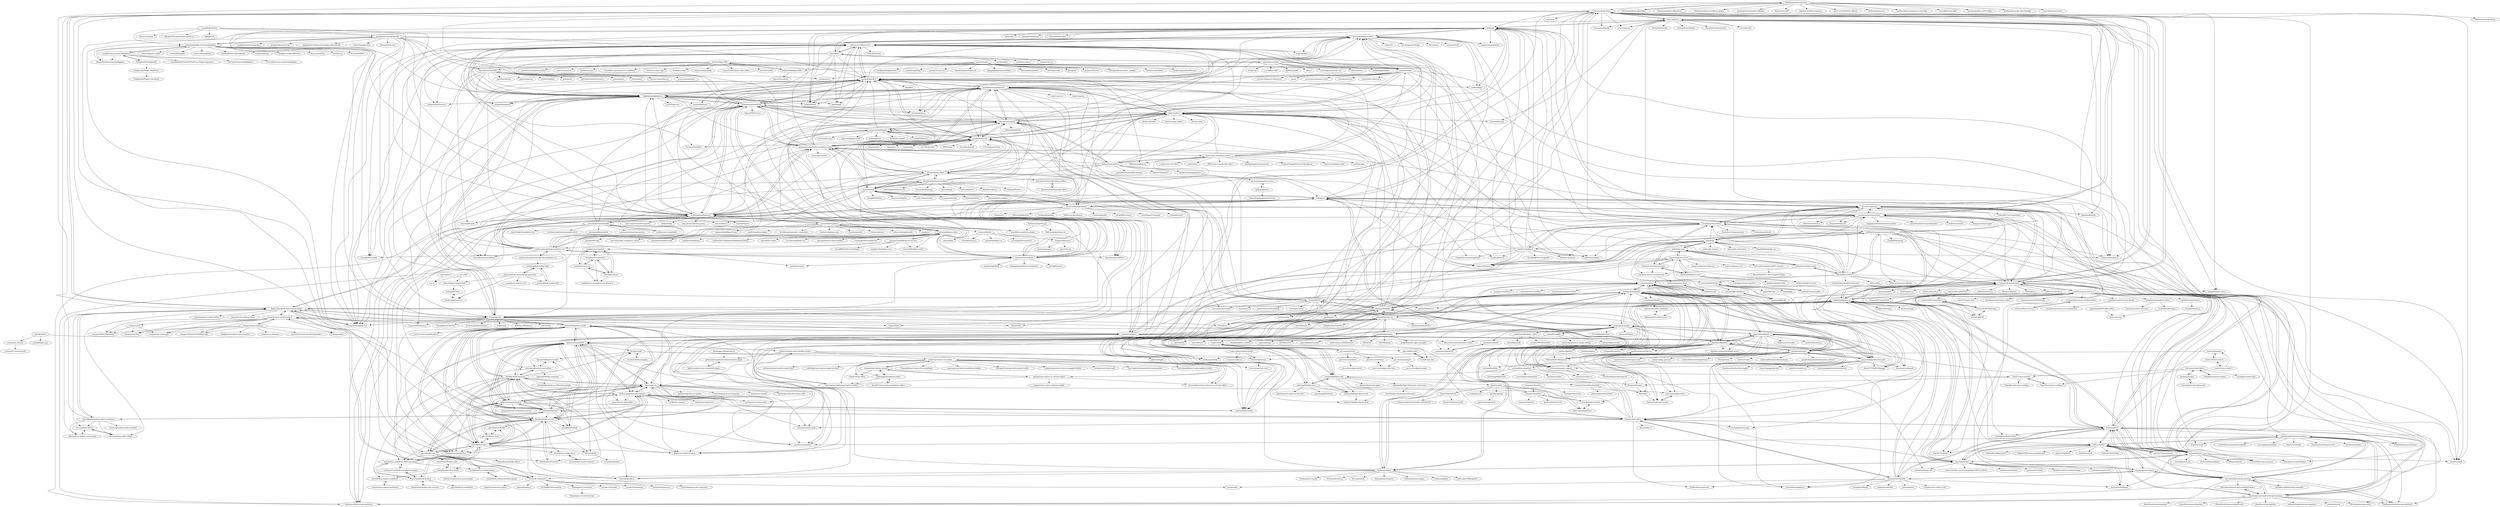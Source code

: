 digraph G {
"yabwe/medium-editor" -> "basecamp/trix"
"yabwe/medium-editor" -> "slab/quill"
"yabwe/medium-editor" -> "linkesch/medium-editor-insert-plugin"
"yabwe/medium-editor" -> "facebookarchive/draft-js" ["e"=1]
"yabwe/medium-editor" -> "ianstormtaylor/slate" ["e"=1]
"yabwe/medium-editor" -> "jakiestfu/Medium.js"
"yabwe/medium-editor" -> "codex-team/editor.js" ["e"=1]
"yabwe/medium-editor" -> "bevacqua/dragula" ["e"=1]
"yabwe/medium-editor" -> "jaredreich/pell" ["e"=1]
"yabwe/medium-editor" -> "summernote/summernote"
"yabwe/medium-editor" -> "zenorocha/clipboard.js" ["e"=1]
"yabwe/medium-editor" -> "jwagner/smartcrop.js" ["e"=1]
"yabwe/medium-editor" -> "mojs/mojs" ["e"=1]
"yabwe/medium-editor" -> "GetmeUK/ContentTools"
"yabwe/medium-editor" -> "nosir/cleave.js" ["e"=1]
"johnthethird/makona-editor" -> "brijeshb42/kattappa"
"johnthethird/makona-editor" -> "bmcmahen/react-wysiwyg"
"codemirror/dev" -> "codemirror/codemirror5"
"codemirror/dev" -> "uiwjs/react-codemirror" ["e"=1]
"codemirror/dev" -> "microsoft/monaco-editor"
"codemirror/dev" -> "surmon-china/vue-codemirror" ["e"=1]
"codemirror/dev" -> "ProseMirror/prosemirror" ["e"=1]
"codemirror/dev" -> "yjs/yjs" ["e"=1]
"codemirror/dev" -> "PrismJS/prism"
"codemirror/dev" -> "acornjs/acorn" ["e"=1]
"codemirror/dev" -> "suren-atoyan/monaco-react" ["e"=1]
"codemirror/dev" -> "facebook/lexical" ["e"=1]
"codemirror/dev" -> "markdown-it/markdown-it"
"codemirror/dev" -> "shikijs/shiki" ["e"=1]
"codemirror/dev" -> "xtermjs/xterm.js" ["e"=1]
"codemirror/dev" -> "ueberdosis/tiptap" ["e"=1]
"codemirror/dev" -> "markedjs/marked"
"ajaxorg/ace" -> "codemirror/codemirror5"
"ajaxorg/ace" -> "microsoft/monaco-editor"
"ajaxorg/ace" -> "ajaxorg/ace-builds"
"ajaxorg/ace" -> "highlightjs/highlight.js"
"ajaxorg/ace" -> "markedjs/marked"
"ajaxorg/ace" -> "zenorocha/clipboard.js" ["e"=1]
"ajaxorg/ace" -> "slab/quill"
"ajaxorg/ace" -> "niklasvh/html2canvas" ["e"=1]
"ajaxorg/ace" -> "SortableJS/Sortable" ["e"=1]
"ajaxorg/ace" -> "moment/moment" ["e"=1]
"ajaxorg/ace" -> "mozilla/pdf.js" ["e"=1]
"ajaxorg/ace" -> "babel/babel" ["e"=1]
"ajaxorg/ace" -> "lodash/lodash" ["e"=1]
"ajaxorg/ace" -> "socketio/socket.io" ["e"=1]
"ajaxorg/ace" -> "videojs/video.js" ["e"=1]
"KaTeX/KaTeX" -> "mathjax/MathJax"
"KaTeX/KaTeX" -> "markdown-it/markdown-it"
"KaTeX/KaTeX" -> "markedjs/marked"
"KaTeX/KaTeX" -> "jgm/pandoc" ["e"=1]
"KaTeX/KaTeX" -> "highlightjs/highlight.js"
"KaTeX/KaTeX" -> "josdejong/mathjs" ["e"=1]
"KaTeX/KaTeX" -> "benweet/stackedit"
"KaTeX/KaTeX" -> "mermaid-js/mermaid" ["e"=1]
"KaTeX/KaTeX" -> "James-Yu/LaTeX-Workshop" ["e"=1]
"KaTeX/KaTeX" -> "overleaf/overleaf" ["e"=1]
"KaTeX/KaTeX" -> "mathquill/mathquill"
"KaTeX/KaTeX" -> "typst/typst" ["e"=1]
"KaTeX/KaTeX" -> "microsoft/monaco-editor"
"KaTeX/KaTeX" -> "sympy/sympy" ["e"=1]
"KaTeX/KaTeX" -> "slab/quill"
"basecamp/trix" -> "hotwired/stimulus" ["e"=1]
"basecamp/trix" -> "slab/quill"
"basecamp/trix" -> "turbolinks/turbolinks" ["e"=1]
"basecamp/trix" -> "bevacqua/dragula" ["e"=1]
"basecamp/trix" -> "thoughtbot/administrate" ["e"=1]
"basecamp/trix" -> "jwagner/smartcrop.js" ["e"=1]
"basecamp/trix" -> "yabwe/medium-editor"
"basecamp/trix" -> "ianstormtaylor/slate" ["e"=1]
"basecamp/trix" -> "varvet/pundit" ["e"=1]
"basecamp/trix" -> "zenorocha/clipboard.js" ["e"=1]
"basecamp/trix" -> "codex-team/editor.js" ["e"=1]
"basecamp/trix" -> "flatpickr/flatpickr" ["e"=1]
"basecamp/trix" -> "nosir/cleave.js" ["e"=1]
"basecamp/trix" -> "transloadit/uppy" ["e"=1]
"basecamp/trix" -> "jaredreich/pell" ["e"=1]
"highlightjs/highlight.js" -> "markedjs/marked"
"highlightjs/highlight.js" -> "PrismJS/prism"
"highlightjs/highlight.js" -> "markdown-it/markdown-it"
"highlightjs/highlight.js" -> "codemirror/codemirror5"
"highlightjs/highlight.js" -> "zenorocha/clipboard.js" ["e"=1]
"highlightjs/highlight.js" -> "microsoft/monaco-editor"
"highlightjs/highlight.js" -> "moment/moment" ["e"=1]
"highlightjs/highlight.js" -> "niklasvh/html2canvas" ["e"=1]
"highlightjs/highlight.js" -> "babel/babel" ["e"=1]
"highlightjs/highlight.js" -> "lodash/lodash" ["e"=1]
"highlightjs/highlight.js" -> "postcss/postcss" ["e"=1]
"highlightjs/highlight.js" -> "webpack/webpack" ["e"=1]
"highlightjs/highlight.js" -> "tj/commander.js" ["e"=1]
"highlightjs/highlight.js" -> "showdownjs/showdown"
"highlightjs/highlight.js" -> "hammerjs/hammer.js" ["e"=1]
"sindresorhus/github-markdown-css" -> "markedjs/marked"
"sindresorhus/github-markdown-css" -> "markdown-it/markdown-it"
"sindresorhus/github-markdown-css" -> "highlightjs/highlight.js"
"sindresorhus/github-markdown-css" -> "showdownjs/showdown"
"sindresorhus/github-markdown-css" -> "sindresorhus/generate-github-markdown-css"
"sindresorhus/github-markdown-css" -> "remarkjs/react-markdown" ["e"=1]
"sindresorhus/github-markdown-css" -> "pandao/editor.md"
"sindresorhus/github-markdown-css" -> "mixu/markdown-styles"
"sindresorhus/github-markdown-css" -> "sparksuite/simplemde-markdown-editor"
"sindresorhus/github-markdown-css" -> "evilstreak/markdown-js"
"sindresorhus/github-markdown-css" -> "PrismJS/prism"
"sindresorhus/github-markdown-css" -> "hinesboy/mavonEditor" ["e"=1]
"sindresorhus/github-markdown-css" -> "mixmark-io/turndown"
"sindresorhus/github-markdown-css" -> "nhn/tui.editor"
"sindresorhus/github-markdown-css" -> "benweet/stackedit"
"codemirror/codemirror5" -> "microsoft/monaco-editor"
"codemirror/codemirror5" -> "ajaxorg/ace"
"codemirror/codemirror5" -> "highlightjs/highlight.js"
"codemirror/codemirror5" -> "markedjs/marked"
"codemirror/codemirror5" -> "codemirror/dev"
"codemirror/codemirror5" -> "niklasvh/html2canvas" ["e"=1]
"codemirror/codemirror5" -> "SortableJS/Sortable" ["e"=1]
"codemirror/codemirror5" -> "slab/quill"
"codemirror/codemirror5" -> "zenorocha/clipboard.js" ["e"=1]
"codemirror/codemirror5" -> "lodash/lodash" ["e"=1]
"codemirror/codemirror5" -> "babel/babel" ["e"=1]
"codemirror/codemirror5" -> "umijs/qiankun" ["e"=1]
"codemirror/codemirror5" -> "SheetJS/sheetjs" ["e"=1]
"codemirror/codemirror5" -> "webpack/webpack" ["e"=1]
"codemirror/codemirror5" -> "lerna/lerna" ["e"=1]
"mathjax/MathJax-node" -> "mathjax/MathJax-demos-node"
"mathjax/MathJax-node" -> "mathjax/MathJax-docs"
"mathjax/MathJax-node" -> "mathjax/MathJax-src"
"mathjax/MathJax-node" -> "jgm/texmath"
"mathjax/MathJax-node" -> "mathjax/MathJax"
"mathjax/MathJax-node" -> "mathjax/MathJax-third-party-extensions"
"mathjax/MathJax-node" -> "mathjax/MathJax-demos-web"
"mathjax/MathJax-node" -> "pkra/mathjax-node-page"
"mathjax/MathJax-node" -> "mathquill/mathquill"
"mathjax/MathJax-node" -> "roniemartinez/latex2mathml"
"syntaxhighlighter/syntaxhighlighter" -> "alexgorbatchev/syntaxhighlighter"
"syntaxhighlighter/syntaxhighlighter" -> "googlearchive/code-prettify"
"syntaxhighlighter/syntaxhighlighter" -> "highlightjs/highlight.js"
"syntaxhighlighter/syntaxhighlighter" -> "PrismJS/prism"
"syntaxhighlighter/syntaxhighlighter" -> "scottjehl/Respond" ["e"=1]
"syntaxhighlighter/syntaxhighlighter" -> "moxiecode/plupload" ["e"=1]
"syntaxhighlighter/syntaxhighlighter" -> "DmitryBaranovskiy/raphael" ["e"=1]
"syntaxhighlighter/syntaxhighlighter" -> "tuupola/lazyload" ["e"=1]
"syntaxhighlighter/syntaxhighlighter" -> "evilstreak/markdown-js"
"syntaxhighlighter/syntaxhighlighter" -> "douglascrockford/JSON-js" ["e"=1]
"syntaxhighlighter/syntaxhighlighter" -> "aramk/crayon-syntax-highlighter"
"syntaxhighlighter/syntaxhighlighter" -> "jquery-form/form" ["e"=1]
"syntaxhighlighter/syntaxhighlighter" -> "less/less.js" ["e"=1]
"syntaxhighlighter/syntaxhighlighter" -> "fex-team/ueditor" ["e"=1]
"syntaxhighlighter/syntaxhighlighter" -> "carhartl/jquery-cookie" ["e"=1]
"sofish/pen" -> "mduvall/grande.js"
"sofish/pen" -> "linkesch/medium-editor-insert-plugin"
"sofish/pen" -> "lepture/editor"
"sofish/pen" -> "tholman/zenpen"
"sofish/pen" -> "bergie/hallo" ["e"=1]
"sofish/pen" -> "jakiestfu/Medium.js"
"sofish/pen" -> "mycolorway/simditor" ["e"=1]
"sofish/pen" -> "sparksuite/simplemde-markdown-editor"
"sofish/pen" -> "yabwe/medium-editor"
"sofish/pen" -> "OscarGodson/EpicEditor"
"sofish/pen" -> "michelson/Dante"
"sofish/pen" -> "bevacqua/woofmark" ["e"=1]
"sofish/pen" -> "fastmail/Squire"
"sofish/pen" -> "GetmeUK/ContentTools"
"sofish/pen" -> "Alex-D/Trumbowyg"
"Ionaru/easy-markdown-editor" -> "sparksuite/simplemde-markdown-editor"
"Ionaru/easy-markdown-editor" -> "RIP21/react-simplemde-editor" ["e"=1]
"Ionaru/easy-markdown-editor" -> "nhn/tui.editor"
"Ionaru/easy-markdown-editor" -> "thephpleague/commonmark" ["e"=1]
"Ionaru/easy-markdown-editor" -> "GrahamCampbell/Laravel-Markdown" ["e"=1]
"Ionaru/easy-markdown-editor" -> "blade-ui-kit/blade-ui-kit" ["e"=1]
"Ionaru/easy-markdown-editor" -> "Milkdown/milkdown" ["e"=1]
"Ionaru/easy-markdown-editor" -> "yairEO/tagify" ["e"=1]
"Ionaru/easy-markdown-editor" -> "uiwjs/react-md-editor" ["e"=1]
"Ionaru/easy-markdown-editor" -> "benweet/stackedit.js"
"Ionaru/easy-markdown-editor" -> "zurb/tribute" ["e"=1]
"Ionaru/easy-markdown-editor" -> "markedjs/marked"
"Ionaru/easy-markdown-editor" -> "codemirror/dev"
"Ionaru/easy-markdown-editor" -> "lepture/editor"
"Ionaru/easy-markdown-editor" -> "markdown-it/markdown-it"
"jakiestfu/Medium.js" -> "yabwe/medium-editor"
"jakiestfu/Medium.js" -> "linkesch/medium-editor-insert-plugin"
"jakiestfu/Medium.js" -> "timdown/rangy" ["e"=1]
"jakiestfu/Medium.js" -> "guardian/scribe"
"jakiestfu/Medium.js" -> "michelson/Dante"
"jakiestfu/Medium.js" -> "tholman/zenpen"
"jakiestfu/Medium.js" -> "GetmeUK/ContentTools"
"jakiestfu/Medium.js" -> "jakiestfu/Snap.js" ["e"=1]
"jakiestfu/Medium.js" -> "sofish/pen"
"jakiestfu/Medium.js" -> "alohaeditor/Aloha-Editor" ["e"=1]
"jakiestfu/Medium.js" -> "Voog/wysihtml"
"jakiestfu/Medium.js" -> "madebymany/sir-trevor-js"
"jakiestfu/Medium.js" -> "fastmail/Squire"
"jakiestfu/Medium.js" -> "jakiestfu/Behave.js"
"jakiestfu/Medium.js" -> "mduvall/grande.js"
"rstacruz/flatdoc" -> "justinwalsh/daux.io" ["e"=1]
"rstacruz/flatdoc" -> "docpress/docpress"
"rstacruz/flatdoc" -> "jeromegn/DocumentUp"
"rstacruz/flatdoc" -> "chutsu/ditto"
"rstacruz/flatdoc" -> "chrisdiana/cms.js" ["e"=1]
"aroc/side-comments" -> "tsi/inlineDisqussions"
"aroc/side-comments" -> "richardtape/wp-side-comments"
"aroc/side-comments" -> "xdamman/selection-sharer" ["e"=1]
"aroc/side-comments" -> "gopatrik/space.js" ["e"=1]
"aroc/side-comments" -> "NUKnightLab/soundcite" ["e"=1]
"aroc/side-comments" -> "Viima/jquery-comments"
"aroc/side-comments" -> "linkesch/medium-editor-insert-plugin"
"aroc/side-comments" -> "nicolas-t/Chocolat" ["e"=1]
"aroc/side-comments" -> "ireade/inlinetweetjs" ["e"=1]
"jodit/jodit-react" -> "xdan/jodit"
"jodit/jodit-react" -> "mkhstar/suneditor-react"
"jodit/jodit-react" -> "tinymce/tinymce-react"
"jodit/jodit-react" -> "hackerwins/react-summernote"
"jiggzson/nerdamer" -> "davidedc/Algebrite"
"jiggzson/nerdamer" -> "together-science/nerdamer-prime"
"jiggzson/nerdamer" -> "nicolewhite/algebra.js" ["e"=1]
"jiggzson/nerdamer" -> "mauriciopoppe/function-plot"
"jiggzson/nerdamer" -> "aantthony/javascript-cas"
"jiggzson/nerdamer" -> "blakesanie/Calculess"
"jiggzson/nerdamer" -> "jsxgraph/jsxgraph"
"jiggzson/nerdamer" -> "Khan/KAS"
"jiggzson/nerdamer" -> "rawify/Polynomial.js" ["e"=1]
"jiggzson/nerdamer" -> "google/mathsteps"
"jiggzson/nerdamer" -> "arnog/mathlive"
"jiggzson/nerdamer" -> "MatthewJA/Coffeequate"
"jiggzson/nerdamer" -> "Doenet/math-expressions"
"jiggzson/nerdamer" -> "ianlucas/mathjax-editor"
"jiggzson/nerdamer" -> "daniel3735928559/guppy"
"gnu-octave/symbolic" -> "gnu-octave/pkg-control"
"cheeaun/mooeditable" -> "iDoRecall/comparisons"
"cheeaun/mooeditable" -> "bevacqua/woofmark" ["e"=1]
"cheeaun/mooeditable" -> "cmpolis/smart-table-scroll" ["e"=1]
"cheeaun/mooeditable" -> "wysiwygjs/wysiwyg.js"
"cheeaun/mooeditable" -> "GetmeUK/ContentTools"
"cheeaun/mooeditable" -> "jakiestfu/Medium.js"
"cheeaun/mooeditable" -> "liferay/alloy-editor"
"cheeaun/mooeditable" -> "Voog/wysihtml"
"cheeaun/mooeditable" -> "seosgithub/BooJS" ["e"=1]
"cheeaun/mooeditable" -> "nicolewhite/algebra.js" ["e"=1]
"cheeaun/mooeditable" -> "sofish/pen"
"cheeaun/mooeditable" -> "Alex-D/Trumbowyg"
"cheeaun/mooeditable" -> "bergie/hallo" ["e"=1]
"cheeaun/mooeditable" -> "sapegin/social-likes" ["e"=1]
"cheeaun/mooeditable" -> "graue/gentest" ["e"=1]
"froala/wysiwyg-editor" -> "summernote/summernote"
"froala/wysiwyg-editor" -> "froala/vue-froala-wysiwyg" ["e"=1]
"froala/wysiwyg-editor" -> "tinymce/tinymce" ["e"=1]
"froala/wysiwyg-editor" -> "mycolorway/simditor" ["e"=1]
"froala/wysiwyg-editor" -> "ckeditor/ckeditor5"
"froala/wysiwyg-editor" -> "slab/quill"
"froala/wysiwyg-editor" -> "yabwe/medium-editor"
"froala/wysiwyg-editor" -> "froala/react-froala-wysiwyg"
"froala/wysiwyg-editor" -> "froala/design-blocks" ["e"=1]
"froala/wysiwyg-editor" -> "Alex-D/Trumbowyg"
"froala/wysiwyg-editor" -> "GetmeUK/ContentTools"
"froala/wysiwyg-editor" -> "ckeditor/ckeditor4" ["e"=1]
"froala/wysiwyg-editor" -> "JefMari/awesome-wysiwyg-editors"
"froala/wysiwyg-editor" -> "nhn/tui.editor"
"froala/wysiwyg-editor" -> "jaredreich/pell" ["e"=1]
"asciimath/asciimathml" -> "christianp/asciimath2tex"
"asciimath/asciimathml" -> "mathjax/MathJax"
"asciimath/asciimathml" -> "timtylin/scholdoc" ["e"=1]
"asciimath/asciimathml" -> "mathquill/mathquill"
"asciimath/asciimathml" -> "wko27/react-mathjax"
"asciimath/asciimathml" -> "fred-wang/MathFonts"
"asciimath/asciimathml" -> "jiggzson/nerdamer"
"asciimath/asciimathml" -> "mathjax/MathJax-node"
"guardian/scribe" -> "Voog/wysihtml"
"guardian/scribe" -> "jakiestfu/Medium.js"
"guardian/scribe" -> "madebymany/sir-trevor-js"
"guardian/scribe" -> "bustle/mobiledoc-kit" ["e"=1]
"guardian/scribe" -> "fastmail/Squire"
"guardian/scribe" -> "tiff/wysihtml5"
"guardian/scribe" -> "substance/substance" ["e"=1]
"guardian/scribe" -> "guardian/frontend" ["e"=1]
"guardian/scribe" -> "bevacqua/woofmark" ["e"=1]
"guardian/scribe" -> "tholman/zenpen"
"guardian/scribe" -> "ModuleLoader/es-module-loader" ["e"=1]
"guardian/scribe" -> "liferay/alloy-editor"
"guardian/scribe" -> "Automattic/antiscroll"
"guardian/scribe" -> "samccone/The-cost-of-transpiling-es2015-in-2016" ["e"=1]
"guardian/scribe" -> "wysiwygjs/wysiwyg.js"
"timsayshey/Ghost-Markdown-Editor" -> "durgesh-priyaranjan/ghosditor"
"Voog/wysihtml" -> "tiff/wysihtml5"
"Voog/wysihtml" -> "bootstrap-wysiwyg/bootstrap3-wysiwyg"
"Voog/wysihtml" -> "fastmail/Squire"
"Voog/wysihtml" -> "jhollingworth/bootstrap-wysihtml5" ["e"=1]
"Voog/wysihtml" -> "guardian/scribe"
"Voog/wysihtml" -> "Alex-D/Trumbowyg"
"Voog/wysihtml" -> "jakiestfu/Medium.js"
"Voog/wysihtml" -> "alohaeditor/Aloha-Editor" ["e"=1]
"Voog/wysihtml" -> "wysiwygjs/wysiwyg.js"
"Voog/wysihtml" -> "GetmeUK/ContentTools"
"Voog/wysihtml" -> "steveathon/bootstrap-wysiwyg"
"Voog/wysihtml" -> "liferay/alloy-editor"
"Voog/wysihtml" -> "basecamp/trix"
"Voog/wysihtml" -> "cheeaun/mooeditable"
"Voog/wysihtml" -> "mindmup/bootstrap-wysiwyg"
"linkesch/medium-editor-insert-plugin" -> "yabwe/medium-editor"
"linkesch/medium-editor-insert-plugin" -> "yabwe/medium-editor-tables"
"linkesch/medium-editor-insert-plugin" -> "IonicaBizau/medium-editor-markdown"
"linkesch/medium-editor-insert-plugin" -> "michelson/Dante"
"linkesch/medium-editor-insert-plugin" -> "jakiestfu/Medium.js"
"linkesch/medium-editor-insert-plugin" -> "brijeshb42/medium-draft"
"linkesch/medium-editor-insert-plugin" -> "thijsw/angular-medium-editor" ["e"=1]
"linkesch/medium-editor-insert-plugin" -> "liferay/alloy-editor"
"linkesch/medium-editor-insert-plugin" -> "jillix/medium-editor-custom-html"
"linkesch/medium-editor-insert-plugin" -> "sofish/pen"
"linkesch/medium-editor-insert-plugin" -> "arcs-/medium-button"
"linkesch/medium-editor-insert-plugin" -> "wangzuo/react-medium-editor"
"linkesch/medium-editor-insert-plugin" -> "mduvall/grande.js"
"linkesch/medium-editor-insert-plugin" -> "janwirth/vue-medium-editor" ["e"=1]
"linkesch/medium-editor-insert-plugin" -> "aroc/side-comments"
"tiff/wysihtml5" -> "Voog/wysihtml"
"tiff/wysihtml5" -> "jhollingworth/bootstrap-wysihtml5" ["e"=1]
"tiff/wysihtml5" -> "bootstrap-wysiwyg/bootstrap3-wysiwyg"
"tiff/wysihtml5" -> "mindmup/bootstrap-wysiwyg"
"tiff/wysihtml5" -> "fastmail/Squire"
"tiff/wysihtml5" -> "guardian/scribe"
"tiff/wysihtml5" -> "steveathon/bootstrap-wysiwyg"
"tiff/wysihtml5" -> "rain1017/quick-pomelo" ["e"=1]
"tiff/wysihtml5" -> "rain1017/memdb" ["e"=1]
"tiff/wysihtml5" -> "MethodJiao/PkpmSpark" ["e"=1]
"tiff/wysihtml5" -> "MikeK1999/solana-pumpfun-bot" ["e"=1]
"tiff/wysihtml5" -> "ghost123gg/tools" ["e"=1]
"tiff/wysihtml5" -> "jmzkChain/jmzk" ["e"=1]
"tiff/wysihtml5" -> "jakiestfu/Medium.js"
"tiff/wysihtml5" -> "shuleisanshi/myblog" ["e"=1]
"tinymce/tinymce-react" -> "ckeditor/ckeditor5-react"
"tinymce/tinymce-react" -> "jodit/jodit-react"
"tinymce/tinymce-react" -> "tinymce/tinymce" ["e"=1]
"tinymce/tinymce-react" -> "zenoamaro/react-quill" ["e"=1]
"tinymce/tinymce-react" -> "jpuri/react-draft-wysiwyg" ["e"=1]
"tinymce/tinymce-react" -> "Jungwoo-An/react-editor-js" ["e"=1]
"tinymce/tinymce-react" -> "froala/react-froala-wysiwyg"
"tinymce/tinymce-react" -> "tinymce/tinymce-vue" ["e"=1]
"tinymce/tinymce-react" -> "sstur/react-rte"
"tinymce/tinymce-react" -> "mkhstar/suneditor-react"
"tinymce/tinymce-react" -> "liferay/alloy-editor"
"tinymce/tinymce-react" -> "StevenDevooght/tinyMCE-mention"
"tinymce/tinymce-react" -> "ckeditor/ckeditor4-react"
"steveathon/bootstrap-wysiwyg" -> "mindmup/bootstrap-wysiwyg"
"steveathon/bootstrap-wysiwyg" -> "bootstrap-wysiwyg/bootstrap3-wysiwyg"
"steveathon/bootstrap-wysiwyg" -> "jhollingworth/bootstrap-wysihtml5" ["e"=1]
"steveathon/bootstrap-wysiwyg" -> "refactory-id/bootstrap-markdown" ["e"=1]
"steveathon/bootstrap-wysiwyg" -> "Waxolunist/bootstrap3-wysihtml5-bower"
"steveathon/bootstrap-wysiwyg" -> "tiff/wysihtml5"
"steveathon/bootstrap-wysiwyg" -> "wysiwygjs/wysiwyg.js"
"steveathon/bootstrap-wysiwyg" -> "Voog/wysihtml"
"steveathon/bootstrap-wysiwyg" -> "summernote/summernote"
"steveathon/bootstrap-wysiwyg" -> "danielfarrell/bootstrap-combobox" ["e"=1]
"benweet/stackedit.js" -> "benweet/stackedit"
"benweet/stackedit.js" -> "StackExchange/pagedown"
"benweet/stackedit.js" -> "sparksuite/simplemde-markdown-editor"
"benweet/stackedit.js" -> "lepture/editor"
"benweet/stackedit.js" -> "para2402/StackeditJS-example"
"benweet/stackedit.js" -> "Ionaru/easy-markdown-editor"
"benweet/stackedit.js" -> "nhn/tui.editor"
"benweet/stackedit.js" -> "jbt/markdown-editor"
"benweet/stackedit.js" -> "aliyun-UED/open5" ["e"=1]
"benweet/stackedit.js" -> "arnog/mathlive"
"benweet/stackedit.js" -> "pandao/editor.md"
"benweet/stackedit.js" -> "markdown-it/markdown-it"
"harunurhan/react-latex-next" -> "zzish/react-latex"
"aantthony/javascript-cas" -> "MatthewJA/Coffeequate"
"liqvidjs/liqvid" -> "ysulyma/lv-tutorial"
"liqvidjs/liqvid" -> "coolaj86/ajquery.js"
"liqvidjs/liqvid" -> "ubavic/awesome-interactive-math"
"ckeditor/ckeditor5-react" -> "tinymce/tinymce-react"
"ckeditor/ckeditor5-react" -> "ckeditor/ckeditor4-react"
"ckeditor/ckeditor5-react" -> "froala/react-froala-wysiwyg"
"ckeditor/ckeditor5-react" -> "codeslayer1/react-ckeditor"
"ckeditor/ckeditor5-react" -> "ckeditor/ckeditor5-dev"
"wxik/react-native-rich-editor" -> "imnapo/react-native-cn-quill"
"wxik/react-native-rich-editor" -> "wix-incubator/react-native-zss-rich-text-editor" ["e"=1]
"wxik/react-native-rich-editor" -> "imnapo/react-native-cn-richtext-editor"
"wxik/react-native-rich-editor" -> "10play/10tap-editor" ["e"=1]
"wxik/react-native-rich-editor" -> "react-native-toolkit/react-native-draftjs"
"wxik/react-native-rich-editor" -> "meliorence/react-native-render-html" ["e"=1]
"wxik/react-native-rich-editor" -> "jobtoday/react-native-image-viewing" ["e"=1]
"wxik/react-native-rich-editor" -> "shakogegia/markdown-editor"
"wxik/react-native-rich-editor" -> "Expensify/react-native-live-markdown" ["e"=1]
"wxik/react-native-rich-editor" -> "iamacup/react-native-markdown-display" ["e"=1]
"wxik/react-native-rich-editor" -> "NitrogenZLab/react-native-photo-editor" ["e"=1]
"wxik/react-native-rich-editor" -> "computerjazz/react-native-draggable-flatlist" ["e"=1]
"wxik/react-native-rich-editor" -> "wonday/react-native-pdf" ["e"=1]
"wxik/react-native-rich-editor" -> "react-native-documents/document-picker" ["e"=1]
"wxik/react-native-rich-editor" -> "terrysahaidak/react-native-gallery-toolkit" ["e"=1]
"Waxolunist/bootstrap3-wysihtml5-bower" -> "bootstrap-wysiwyg/bootstrap3-wysiwyg"
"MatejBransky/react-katex" -> "talyssonoc/react-katex"
"withspectrum/draft-js-markdown-plugin" -> "ngs/draft-js-markdown-shortcuts-plugin"
"withspectrum/draft-js-markdown-plugin" -> "Rosey/markdown-draft-js"
"imnapo/react-native-cn-richtext-editor" -> "imnapo/react-native-cn-quill"
"imnapo/react-native-cn-richtext-editor" -> "wxik/react-native-rich-editor"
"imnapo/react-native-cn-richtext-editor" -> "wix-incubator/react-native-zss-rich-text-editor" ["e"=1]
"imnapo/react-native-cn-richtext-editor" -> "reggie3/react-native-webview-quilljs"
"imnapo/react-native-cn-richtext-editor" -> "react-native-toolkit/react-native-draftjs"
"mathjax/MathJax-third-party-extensions" -> "ickc/MathJax-third-party-extensions"
"mika-cn/mathml2latex" -> "oerpub/mathconverter"
"wko27/react-mathjax" -> "SamyPesse/react-mathjax"
"wko27/react-mathjax" -> "MatejBransky/react-mathjax"
"wko27/react-mathjax" -> "Khan/math-input"
"MatthewJA/Coffeequate" -> "aantthony/javascript-cas"
"mathjax/MathJax-demos-web" -> "mathjax/MathJax-demos-node"
"mathjax/MathJax-demos-web" -> "mathjax/MathJax-src"
"kunall17/react-native-markdown-editor" -> "shakogegia/markdown-editor"
"Khan/KAS" -> "Doenet/math-expressions"
"viktorstrate/react-mathquill" -> "flw0/equation-editor-react"
"StevenDevooght/tinyMCE-mention" -> "abrimo/TinyMCE-Autocomplete-Plugin"
"golonka/BBCodeParser" -> "jbowens/jBBCode"
"rajatsingla/JSON-table-editor" -> "shon/converge"
"react-native-toolkit/react-native-draftjs" -> "globocom/react-native-draftjs-render"
"geogebra/geogebra" -> "jsxgraph/jsxgraph"
"geogebra/geogebra" -> "geogebra/math-apps-examples"
"geogebra/geogebra" -> "rhcad/geogebra_euclid"
"geogebra/geogebra" -> "mathquill/mathquill"
"geogebra/geogebra" -> "sagemath/sage" ["e"=1]
"geogebra/geogebra" -> "mathjax/MathJax-src"
"geogebra/geogebra" -> "KDE/kdenlive" ["e"=1]
"geogebra/geogebra" -> "mathjax/MathJax"
"geogebra/geogebra" -> "pgf-tikz/pgf" ["e"=1]
"geogebra/geogebra" -> "opencollab/jlatexmath" ["e"=1]
"geogebra/geogebra" -> "latex3/latex3" ["e"=1]
"geogebra/geogebra" -> "scilab/scilab"
"geogebra/geogebra" -> "mkulesh/microMathematics" ["e"=1]
"geogebra/geogebra" -> "KDE/krita" ["e"=1]
"geogebra/geogebra" -> "GNOME/gimp" ["e"=1]
"markdown-it/markdown-it" -> "markedjs/marked"
"markdown-it/markdown-it" -> "showdownjs/showdown"
"markdown-it/markdown-it" -> "highlightjs/highlight.js"
"markdown-it/markdown-it" -> "microsoft/monaco-editor"
"markdown-it/markdown-it" -> "tj/commander.js" ["e"=1]
"markdown-it/markdown-it" -> "vuejs/vuepress" ["e"=1]
"markdown-it/markdown-it" -> "rollup/rollup" ["e"=1]
"markdown-it/markdown-it" -> "nhn/tui.editor"
"markdown-it/markdown-it" -> "sparksuite/simplemde-markdown-editor"
"markdown-it/markdown-it" -> "codemirror/codemirror5"
"markdown-it/markdown-it" -> "hinesboy/mavonEditor" ["e"=1]
"markdown-it/markdown-it" -> "vuejs/vitepress" ["e"=1]
"markdown-it/markdown-it" -> "lerna/lerna" ["e"=1]
"markdown-it/markdown-it" -> "remarkjs/react-markdown" ["e"=1]
"markdown-it/markdown-it" -> "benweet/stackedit"
"markedjs/marked" -> "markdown-it/markdown-it"
"markedjs/marked" -> "highlightjs/highlight.js"
"markedjs/marked" -> "showdownjs/showdown"
"markedjs/marked" -> "microsoft/monaco-editor"
"markedjs/marked" -> "lodash/lodash" ["e"=1]
"markedjs/marked" -> "tj/commander.js" ["e"=1]
"markedjs/marked" -> "evilstreak/markdown-js"
"markedjs/marked" -> "codemirror/codemirror5"
"markedjs/marked" -> "koajs/koa" ["e"=1]
"markedjs/marked" -> "webpack/webpack" ["e"=1]
"markedjs/marked" -> "iamkun/dayjs" ["e"=1]
"markedjs/marked" -> "pandao/editor.md"
"markedjs/marked" -> "lerna/lerna" ["e"=1]
"markedjs/marked" -> "babel/babel" ["e"=1]
"markedjs/marked" -> "slab/quill"
"ckeditor/ckeditor5" -> "tinymce/tinymce" ["e"=1]
"ckeditor/ckeditor5" -> "ckeditor/ckeditor4" ["e"=1]
"ckeditor/ckeditor5" -> "slab/quill"
"ckeditor/ckeditor5" -> "wangeditor-team/wangEditor" ["e"=1]
"ckeditor/ckeditor5" -> "ueberdosis/tiptap" ["e"=1]
"ckeditor/ckeditor5" -> "ianstormtaylor/slate" ["e"=1]
"ckeditor/ckeditor5" -> "codex-team/editor.js" ["e"=1]
"ckeditor/ckeditor5" -> "facebook/lexical" ["e"=1]
"ckeditor/ckeditor5" -> "froala/wysiwyg-editor"
"ckeditor/ckeditor5" -> "nhn/tui.editor"
"ckeditor/ckeditor5" -> "SortableJS/Vue.Draggable" ["e"=1]
"ckeditor/ckeditor5" -> "microsoft/monaco-editor"
"ckeditor/ckeditor5" -> "codemirror/codemirror5"
"ckeditor/ckeditor5" -> "SortableJS/Sortable" ["e"=1]
"ckeditor/ckeditor5" -> "summernote/summernote"
"joemccann/dillinger" -> "benweet/stackedit"
"joemccann/dillinger" -> "Laverna/laverna" ["e"=1]
"joemccann/dillinger" -> "jbt/markdown-editor"
"joemccann/dillinger" -> "pandao/editor.md"
"joemccann/dillinger" -> "paperwork/paperwork" ["e"=1]
"joemccann/dillinger" -> "markdown-it/markdown-it"
"joemccann/dillinger" -> "sparksuite/simplemde-markdown-editor"
"joemccann/dillinger" -> "gollum/gollum" ["e"=1]
"joemccann/dillinger" -> "evilstreak/markdown-js"
"joemccann/dillinger" -> "hackmdio/codimd" ["e"=1]
"joemccann/dillinger" -> "markedjs/marked"
"joemccann/dillinger" -> "showdownjs/showdown"
"joemccann/dillinger" -> "ryanlelek/Raneto" ["e"=1]
"joemccann/dillinger" -> "mixmark-io/turndown"
"joemccann/dillinger" -> "OscarGodson/EpicEditor"
"jgm/texmath" -> "oerpub/mathconverter"
"jgm/texmath" -> "transpect/mml2tex"
"jgm/texmath" -> "jgm/skylighting"
"jgm/texmath" -> "ronkok/Temml"
"jgm/texmath" -> "mika-cn/mathml2latex"
"jgm/texmath" -> "Daniel-Diaz/HaTeX"
"bootstrap-wysiwyg/bootstrap3-wysiwyg" -> "jhollingworth/bootstrap-wysihtml5" ["e"=1]
"bootstrap-wysiwyg/bootstrap3-wysiwyg" -> "Waxolunist/bootstrap3-wysihtml5-bower"
"bootstrap-wysiwyg/bootstrap3-wysiwyg" -> "Voog/wysihtml"
"bootstrap-wysiwyg/bootstrap3-wysiwyg" -> "steveathon/bootstrap-wysiwyg"
"bootstrap-wysiwyg/bootstrap3-wysiwyg" -> "mindmup/bootstrap-wysiwyg"
"bootstrap-wysiwyg/bootstrap3-wysiwyg" -> "tiff/wysihtml5"
"bootstrap-wysiwyg/bootstrap3-wysiwyg" -> "Nerian/bootstrap-wysihtml5-rails" ["e"=1]
"bootstrap-wysiwyg/bootstrap3-wysiwyg" -> "refactory-id/bootstrap-markdown" ["e"=1]
"bootstrap-wysiwyg/bootstrap3-wysiwyg" -> "jbutz/bootstrap-lightbox" ["e"=1]
"bootstrap-wysiwyg/bootstrap3-wysiwyg" -> "Bttstrp/bootstrap-switch" ["e"=1]
"bootstrap-wysiwyg/bootstrap3-wysiwyg" -> "mdbootstrap/bootstrap-templates" ["e"=1]
"bootstrap-wysiwyg/bootstrap3-wysiwyg" -> "jasny/bootstrap" ["e"=1]
"bootstrap-wysiwyg/bootstrap3-wysiwyg" -> "jdewit/bootstrap-timepicker" ["e"=1]
"bootstrap-wysiwyg/bootstrap3-wysiwyg" -> "summernote/summernote"
"bootstrap-wysiwyg/bootstrap3-wysiwyg" -> "itsjavi/bootstrap-colorpicker" ["e"=1]
"mixmark-io/turndown" -> "showdownjs/showdown"
"mixmark-io/turndown" -> "mozilla/readability" ["e"=1]
"mixmark-io/turndown" -> "markdown-it/markdown-it"
"mixmark-io/turndown" -> "markedjs/marked"
"mixmark-io/turndown" -> "sparksuite/simplemde-markdown-editor"
"mixmark-io/turndown" -> "thephpleague/html-to-markdown" ["e"=1]
"mixmark-io/turndown" -> "highlightjs/highlight.js"
"mixmark-io/turndown" -> "pandao/editor.md"
"mixmark-io/turndown" -> "benweet/stackedit"
"mixmark-io/turndown" -> "nhn/tui.editor"
"mixmark-io/turndown" -> "evilstreak/markdown-js"
"mixmark-io/turndown" -> "remarkjs/remark" ["e"=1]
"mixmark-io/turndown" -> "postlight/parser" ["e"=1]
"mixmark-io/turndown" -> "PrismJS/prism"
"mixmark-io/turndown" -> "sindresorhus/github-markdown-css"
"michelson/Dante" -> "michelson/dante2"
"michelson/Dante" -> "linkesch/medium-editor-insert-plugin"
"michelson/Dante" -> "jakiestfu/Medium.js"
"michelson/Dante" -> "brijeshb42/medium-draft"
"michelson/Dante" -> "yabwe/medium-editor"
"michelson/Dante" -> "sofish/pen"
"michelson/Dante" -> "GetmeUK/ContentTools"
"michelson/Dante" -> "madebymany/sir-trevor-js"
"michelson/Dante" -> "liferay/alloy-editor"
"michelson/Dante" -> "JefMari/awesome-wysiwyg-editors"
"michelson/Dante" -> "mduvall/grande.js"
"michelson/Dante" -> "Voog/wysihtml"
"michelson/Dante" -> "bustle/mobiledoc-kit" ["e"=1]
"michelson/Dante" -> "aroc/side-comments"
"michelson/Dante" -> "globocom/megadraft"
"fastmail/Squire" -> "Voog/wysihtml"
"fastmail/Squire" -> "GetmeUK/ContentTools"
"fastmail/Squire" -> "jaredreich/pell" ["e"=1]
"fastmail/Squire" -> "tiff/wysihtml5"
"fastmail/Squire" -> "Alex-D/Trumbowyg"
"fastmail/Squire" -> "basecamp/trix"
"fastmail/Squire" -> "ProseMirror/prosemirror" ["e"=1]
"fastmail/Squire" -> "yabwe/medium-editor"
"fastmail/Squire" -> "guardian/scribe"
"fastmail/Squire" -> "daniel-lundin/snabbt.js" ["e"=1]
"fastmail/Squire" -> "Mango/slideout" ["e"=1]
"fastmail/Squire" -> "jakiestfu/Medium.js"
"fastmail/Squire" -> "saeedalipoor/icono" ["e"=1]
"fastmail/Squire" -> "bevacqua/woofmark" ["e"=1]
"fastmail/Squire" -> "felicegattuso/datedropper" ["e"=1]
"wysiwygjs/wysiwyg.js" -> "Voog/wysihtml"
"wysiwygjs/wysiwyg.js" -> "cheeaun/mooeditable"
"wysiwygjs/wysiwyg.js" -> "steveathon/bootstrap-wysiwyg"
"wysiwygjs/wysiwyg.js" -> "Alex-D/Trumbowyg"
"gnu-octave/octave" -> "gnu-octave/packages"
"gnu-octave/octave" -> "scilab/scilab"
"gnu-octave/octave" -> "gnu-octave/symbolic"
"gnu-octave/octave" -> "gnu-octave/statistics"
"jonschlinkert/remarkable" -> "acdlite/react-remarkable"
"jonschlinkert/remarkable" -> "markdown-it/markdown-it"
"jonschlinkert/remarkable" -> "markedjs/marked"
"jonschlinkert/remarkable" -> "evilstreak/markdown-js"
"jonschlinkert/remarkable" -> "showdownjs/showdown"
"jonschlinkert/remarkable" -> "jonschlinkert/markdown-toc" ["e"=1]
"jonschlinkert/remarkable" -> "remarkjs/react-markdown" ["e"=1]
"jonschlinkert/remarkable" -> "matthew-andrews/isomorphic-fetch" ["e"=1]
"jonschlinkert/remarkable" -> "remarkjs/remark" ["e"=1]
"jonschlinkert/remarkable" -> "jamiemcg/Remarkable" ["e"=1]
"jonschlinkert/remarkable" -> "facebookarchive/draft-js" ["e"=1]
"jonschlinkert/remarkable" -> "sparksuite/simplemde-markdown-editor"
"jonschlinkert/remarkable" -> "commonmark/commonmark.js" ["e"=1]
"jonschlinkert/remarkable" -> "gaearon/react-hot-loader" ["e"=1]
"jonschlinkert/remarkable" -> "mixmark-io/turndown"
"jillix/medium-editor-custom-html" -> "arcs-/medium-button"
"samclarke/SCEditor" -> "jordandelozier/wysibb"
"samclarke/SCEditor" -> "jbowens/jBBCode"
"samclarke/SCEditor" -> "golonka/BBCodeParser"
"samclarke/SCEditor" -> "genert/bbcode"
"samclarke/SCEditor" -> "hirak/phpjs"
"mkhstar/suneditor-react" -> "JiHong88/suneditor"
"mkhstar/suneditor-react" -> "jodit/jodit-react"
"mkhstar/suneditor-react" -> "hackerwins/react-summernote"
"acdlite/react-remarkable" -> "jonschlinkert/remarkable"
"liferay/alloy-editor" -> "linkesch/medium-editor-insert-plugin"
"liferay/alloy-editor" -> "michelson/dante2"
"liferay/alloy-editor" -> "GetmeUK/ContentTools"
"liferay/alloy-editor" -> "iDoRecall/comparisons"
"liferay/alloy-editor" -> "sstur/react-rte"
"liferay/alloy-editor" -> "globocom/megadraft"
"liferay/alloy-editor" -> "zenoamaro/react-quill" ["e"=1]
"liferay/alloy-editor" -> "wangzuo/react-medium-editor"
"liferay/alloy-editor" -> "brijeshb42/medium-draft"
"liferay/alloy-editor" -> "liferay/alloy-ui" ["e"=1]
"liferay/alloy-editor" -> "yabwe/medium-editor"
"liferay/alloy-editor" -> "draft-js-plugins/draft-js-plugins"
"liferay/alloy-editor" -> "react-page/react-page" ["e"=1]
"liferay/alloy-editor" -> "Voog/wysihtml"
"liferay/alloy-editor" -> "cheeaun/mooeditable"
"markdowncss/splendor" -> "markdowncss/modest"
"markdowncss/splendor" -> "markdowncss/retro"
"markdowncss/splendor" -> "markdowncss/air"
"markdowncss/splendor" -> "markdowncss/markdowncss.github.io"
"markdowncss/retro" -> "markdowncss/splendor"
"markdowncss/retro" -> "markdowncss/modest"
"markdowncss/retro" -> "markdowncss/air"
"markdowncss/retro" -> "markdowncss/markdowncss.github.io"
"jserme/mahua" -> "pandao/editor.md"
"jserme/mahua" -> "jserme/123.jser.us"
"jserme/mahua" -> "zhuzhichao/ip-location-zh" ["e"=1]
"jserme/mahua" -> "jijinggang/MarkdownEditor" ["e"=1]
"jserme/mahua" -> "laobubu/MarkdownIME"
"jserme/mahua" -> "fex-team/kityminder" ["e"=1]
"jserme/mahua" -> "staticfile/static" ["e"=1]
"jserme/mahua" -> "evilstreak/markdown-js"
"jserme/mahua" -> "iiYii/getyii" ["e"=1]
"jserme/mahua" -> "justjavac/Flarum" ["e"=1]
"jserme/mahua" -> "ShenJianShou/crawler_samples" ["e"=1]
"jserme/mahua" -> "ghosert/cmd-editor"
"jserme/mahua" -> "geekcompany/DeerResume" ["e"=1]
"jserme/mahua" -> "dodgepudding/bootout" ["e"=1]
"jserme/mahua" -> "jockchou/gitblog" ["e"=1]
"alexgorbatchev/syntaxhighlighter" -> "syntaxhighlighter/syntaxhighlighter"
"durgesh-priyaranjan/ghosditor" -> "timsayshey/Ghost-Markdown-Editor"
"vigetlabs/colonel-kurtz" -> "Gregwar/blocks.js"
"sindresorhus/generate-github-markdown-css" -> "primer/github-syntax-light"
"sindresorhus/generate-github-markdown-css" -> "sindresorhus/github-markdown-css"
"cortex-js/compute-engine" -> "arnog/mathlive"
"cortex-js/compute-engine" -> "cortex-js/cortexjs.io"
"cortex-js/compute-engine" -> "davidtranhq/tex-math-parser"
"markdowncss/air" -> "markdowncss/modest"
"markdowncss/air" -> "markdowncss/splendor"
"markdowncss/air" -> "markdowncss/retro"
"markdowncss/air" -> "markdowncss/markdowncss.github.io"
"shakogegia/markdown-editor" -> "kunall17/react-native-markdown-editor"
"shakogegia/markdown-editor" -> "react-native-toolkit/react-native-draftjs"
"shakogegia/markdown-editor" -> "imnapo/react-native-cn-quill"
"markdowncss/modest" -> "markdowncss/splendor"
"markdowncss/modest" -> "markdowncss/air"
"markdowncss/modest" -> "markdowncss/retro"
"flw0/equation-editor-react" -> "viktorstrate/react-mathquill"
"css-conf/1" -> "ekansa/Open-Context-Data"
"css-conf/1" -> "zvuc/1"
"gnu-octave/packages" -> "gnu-octave/pkg-octave-doc"
"gnu-octave/packages" -> "gnu-octave/pkg-example"
"prateek147/Test" -> "hackerarbaz/xxxxxxz"
"sparksuite/simplemde-markdown-editor" -> "Ionaru/easy-markdown-editor"
"sparksuite/simplemde-markdown-editor" -> "markedjs/marked"
"sparksuite/simplemde-markdown-editor" -> "pandao/editor.md"
"sparksuite/simplemde-markdown-editor" -> "nhn/tui.editor"
"sparksuite/simplemde-markdown-editor" -> "benweet/stackedit"
"sparksuite/simplemde-markdown-editor" -> "showdownjs/showdown"
"sparksuite/simplemde-markdown-editor" -> "markdown-it/markdown-it"
"sparksuite/simplemde-markdown-editor" -> "lepture/editor"
"sparksuite/simplemde-markdown-editor" -> "codemirror/codemirror5"
"sparksuite/simplemde-markdown-editor" -> "erusev/parsedown" ["e"=1]
"sparksuite/simplemde-markdown-editor" -> "highlightjs/highlight.js"
"sparksuite/simplemde-markdown-editor" -> "slab/quill"
"sparksuite/simplemde-markdown-editor" -> "evilstreak/markdown-js"
"sparksuite/simplemde-markdown-editor" -> "hinesboy/mavonEditor" ["e"=1]
"sparksuite/simplemde-markdown-editor" -> "yabwe/medium-editor"
"nhn/tui.editor" -> "nhn/tui.chart" ["e"=1]
"nhn/tui.editor" -> "nhn/tui.calendar" ["e"=1]
"nhn/tui.editor" -> "sparksuite/simplemde-markdown-editor"
"nhn/tui.editor" -> "pandao/editor.md"
"nhn/tui.editor" -> "slab/quill"
"nhn/tui.editor" -> "codex-team/editor.js" ["e"=1]
"nhn/tui.editor" -> "transloadit/uppy" ["e"=1]
"nhn/tui.editor" -> "ianstormtaylor/slate" ["e"=1]
"nhn/tui.editor" -> "markedjs/marked"
"nhn/tui.editor" -> "markdown-it/markdown-it"
"nhn/tui.editor" -> "nhn/tui.image-editor" ["e"=1]
"nhn/tui.editor" -> "benweet/stackedit"
"nhn/tui.editor" -> "hinesboy/mavonEditor" ["e"=1]
"nhn/tui.editor" -> "ueberdosis/tiptap" ["e"=1]
"nhn/tui.editor" -> "microsoft/monaco-editor"
"talyssonoc/react-katex" -> "MatejBransky/react-katex"
"talyssonoc/react-katex" -> "zzish/react-latex"
"talyssonoc/react-katex" -> "wko27/react-mathjax"
"talyssonoc/react-katex" -> "remarkjs/remark-math" ["e"=1]
"talyssonoc/react-katex" -> "SamyPesse/react-mathjax"
"maths/moodle-qtype_stack" -> "surlabs/STACKForILIAS"
"maths/moodle-qtype_stack" -> "mkraska/meclib"
"pandao/editor.md" -> "hinesboy/mavonEditor" ["e"=1]
"pandao/editor.md" -> "markedjs/marked"
"pandao/editor.md" -> "benweet/stackedit"
"pandao/editor.md" -> "wangeditor-team/wangEditor" ["e"=1]
"pandao/editor.md" -> "sparksuite/simplemde-markdown-editor"
"pandao/editor.md" -> "nhn/tui.editor"
"pandao/editor.md" -> "Vanessa219/vditor" ["e"=1]
"pandao/editor.md" -> "Tencent/weui" ["e"=1]
"pandao/editor.md" -> "layui/layui" ["e"=1]
"pandao/editor.md" -> "iview/iview" ["e"=1]
"pandao/editor.md" -> "star7th/showdoc" ["e"=1]
"pandao/editor.md" -> "YMFE/yapi" ["e"=1]
"pandao/editor.md" -> "docsifyjs/docsify" ["e"=1]
"pandao/editor.md" -> "w7corp/easywechat" ["e"=1]
"pandao/editor.md" -> "markdown-it/markdown-it"
"googlearchive/code-prettify" -> "syntaxhighlighter/syntaxhighlighter"
"googlearchive/code-prettify" -> "highlightjs/highlight.js"
"googlearchive/code-prettify" -> "PrismJS/prism"
"googlearchive/code-prettify" -> "jmblog/color-themes-for-google-code-prettify"
"googlearchive/code-prettify" -> "codemirror/codemirror5"
"googlearchive/code-prettify" -> "twitter/typeahead.js" ["e"=1]
"googlearchive/code-prettify" -> "markedjs/marked"
"googlearchive/code-prettify" -> "evilstreak/markdown-js"
"googlearchive/code-prettify" -> "showdownjs/showdown"
"googlearchive/code-prettify" -> "zenorocha/clipboard.js" ["e"=1]
"googlearchive/code-prettify" -> "desandro/masonry" ["e"=1]
"googlearchive/code-prettify" -> "select2/select2" ["e"=1]
"googlearchive/code-prettify" -> "beautifier/js-beautify"
"googlearchive/code-prettify" -> "google/material-design-lite" ["e"=1]
"googlearchive/code-prettify" -> "google/web-starter-kit" ["e"=1]
"markpluslabs/react-markplus" -> "jbt/markdown-editor"
"markpluslabs/react-markplus" -> "pandao/editor.md"
"markpluslabs/react-markplus" -> "evilstreak/markdown-js"
"markpluslabs/react-markplus" -> "mycolorway/simditor" ["e"=1]
"markpluslabs/react-markplus" -> "tylerlong/markdown-core"
"markpluslabs/react-markplus" -> "leanote/desktop-app" ["e"=1]
"markpluslabs/react-markplus" -> "lepture/editor"
"markpluslabs/react-markplus" -> "sparksuite/simplemde-markdown-editor"
"markpluslabs/react-markplus" -> "egrcc/Mango"
"markpluslabs/react-markplus" -> "benweet/stackedit"
"markpluslabs/react-markplus" -> "leanote/leanote" ["e"=1]
"markpluslabs/react-markplus" -> "refactory-id/bootstrap-markdown" ["e"=1]
"markpluslabs/react-markplus" -> "adrai/flowchart.js" ["e"=1]
"markpluslabs/react-markplus" -> "joemccann/dillinger"
"markpluslabs/react-markplus" -> "icodesign/Potatso" ["e"=1]
"aramk/crayon-syntax-highlighter" -> "alexgorbatchev/syntaxhighlighter"
"aramk/crayon-syntax-highlighter" -> "syntaxhighlighter/syntaxhighlighter"
"aramk/crayon-syntax-highlighter" -> "Crunchify/crayon-syntax-highlighter"
"aramk/crayon-syntax-highlighter" -> "EnlighterJS/EnlighterJS"
"aramk/crayon-syntax-highlighter" -> "omarabid/Self-Hosted-WordPress-Plugin-repository" ["e"=1]
"aramk/crayon-syntax-highlighter" -> "Automattic/syntaxhighlighter"
"transpect/mml2tex" -> "transpect/xml2tex"
"transpect/mml2tex" -> "oerpub/mathconverter"
"transpect/mml2tex" -> "davidcarlisle/web-xslt" ["e"=1]
"transpect/mml2tex" -> "mika-cn/mathml2latex"
"OscarGodson/EpicEditor" -> "Induction/Induction" ["e"=1]
"OscarGodson/EpicEditor" -> "lepture/editor"
"OscarGodson/EpicEditor" -> "sofish/pen"
"OscarGodson/EpicEditor" -> "Twipped/Kalendae" ["e"=1]
"OscarGodson/EpicEditor" -> "shutterstock/rickshaw" ["e"=1]
"OscarGodson/EpicEditor" -> "rain1017/memdb" ["e"=1]
"OscarGodson/EpicEditor" -> "visionmedia/uikit" ["e"=1]
"OscarGodson/EpicEditor" -> "tiff/wysihtml5"
"OscarGodson/EpicEditor" -> "evilstreak/markdown-js"
"OscarGodson/EpicEditor" -> "jbt/markdown-editor"
"OscarGodson/EpicEditor" -> "refactory-id/bootstrap-markdown" ["e"=1]
"OscarGodson/EpicEditor" -> "jairajs89/Touchy.js" ["e"=1]
"OscarGodson/EpicEditor" -> "rmm5t/jquery-timeago" ["e"=1]
"OscarGodson/EpicEditor" -> "rtomayko/rocco"
"OscarGodson/EpicEditor" -> "nytimes/ice" ["e"=1]
"ccampbell/rainbow" -> "Blender3D/rainbow.linenumbers.js"
"ccampbell/rainbow" -> "PrismJS/prism"
"ccampbell/rainbow" -> "syntaxhighlighter/syntaxhighlighter"
"ccampbell/rainbow" -> "lipka/piecon"
"ccampbell/rainbow" -> "googlearchive/code-prettify"
"ccampbell/rainbow" -> "dixso/custombox" ["e"=1]
"ccampbell/rainbow" -> "jakiestfu/Behave.js"
"arcs-/medium-button" -> "jillix/medium-editor-custom-html"
"arcs-/medium-button" -> "yabwe/medium-editor-tables"
"Viima/jquery-comments" -> "Viima/jquery-social-share-bar"
"transpect/docx2tex" -> "transpect/mml2tex"
"transpect/docx2tex" -> "transpect/docx2hub"
"Daniel-Diaz/HaTeX" -> "leftaroundabout/Symbolic-math-HaTeX"
"Daniel-Diaz/HaTeX" -> "Daniel-Diaz/hatex-guide"
"ujifgc/pagedown" -> "samwillis/pagedown-bootstrap"
"ujifgc/pagedown" -> "jmcmanus/pagedown-extra"
"wangzuo/react-medium-editor" -> "wangzuo/hello-kubernetes"
"wangzuo/react-medium-editor" -> "wangzuo/NeteaseCloudMusicApi"
"wangzuo/react-medium-editor" -> "wangzuo/rex-blog"
"wangzuo/react-medium-editor" -> "wangzuo/my-remix-app"
"wangzuo/react-medium-editor" -> "wangzuo/phx"
"wangzuo/react-medium-editor" -> "wangzuo/arel"
"wangzuo/react-medium-editor" -> "wangzuo/input-moment"
"wangzuo/react-medium-editor" -> "linkesch/medium-editor-insert-plugin"
"wangzuo/react-medium-editor" -> "brijeshb42/medium-draft"
"IonicaBizau/medium-editor-markdown" -> "linkesch/medium-editor-insert-plugin"
"IonicaBizau/medium-editor-markdown" -> "yabwe/medium-editor-tables"
"IonicaBizau/medium-editor-markdown" -> "arcs-/medium-button"
"IonicaBizau/medium-editor-markdown" -> "varun-raj/medium-editor-autolist"
"IonicaBizau/medium-editor-markdown" -> "yabwe/medium-editor"
"IonicaBizau/medium-editor-markdown" -> "jillix/medium-editor-custom-html"
"IonicaBizau/medium-editor-markdown" -> "michelson/dante2"
"imnapo/react-native-cn-quill" -> "wxik/react-native-rich-editor"
"imnapo/react-native-cn-quill" -> "imnapo/react-native-cn-richtext-editor"
"imnapo/react-native-cn-quill" -> "10play/10tap-editor" ["e"=1]
"imnapo/react-native-cn-quill" -> "shakogegia/markdown-editor"
"mauriciopoppe/function-plot" -> "jsxgraph/jsxgraph"
"mauriciopoppe/function-plot" -> "jiggzson/nerdamer"
"mauriciopoppe/function-plot" -> "mauriciopoppe/interval-arithmetic"
"mauriciopoppe/function-plot" -> "arnog/mathlive"
"mauriciopoppe/function-plot" -> "mathquill/mathquill"
"mauriciopoppe/function-plot" -> "leonhma/obsidian-functionplot" ["e"=1]
"mauriciopoppe/function-plot" -> "cortex-js/compute-engine"
"mauriciopoppe/function-plot" -> "google/mathsteps"
"mauriciopoppe/function-plot" -> "davidedc/Algebrite"
"mauriciopoppe/function-plot" -> "desmosinc/mathquill"
"mauriciopoppe/function-plot" -> "daniel3735928559/guppy"
"mauriciopoppe/function-plot" -> "unconed/mathbox" ["e"=1]
"mauriciopoppe/function-plot" -> "mauriciopoppe/greuler" ["e"=1]
"mauriciopoppe/function-plot" -> "asciimath/asciimathml"
"mauriciopoppe/function-plot" -> "numbers/numbers.js" ["e"=1]
"Doenet/math-expressions" -> "ianlucas/mathjax-editor"
"yabwe/medium-editor-tables" -> "arcs-/medium-button"
"router5/react-router5" -> "router5/redux-router5"
"router5/react-router5" -> "router5/examples"
"ysulyma/lv-tutorial" -> "ysulyma/lv-tutorial-math"
"ekansa/Open-Context-Data" -> "hackerarbaz/xxxxxxz"
"ekansa/Open-Context-Data" -> "prateek147/Test"
"opencollab/scilab" -> "ScilabOrg/scilab"
"e1himself/sir-trevor-columns-block" -> "e1himself/mr-trevor-js"
"e1himself/mr-trevor-js" -> "e1himself/sir-trevor-columns-block"
"router5/examples" -> "StevenIseki/starjs"
"router5/examples" -> "router5/redux-router5"
"StevenIseki/starjs" -> "react-z/react-tab-view"
"gnu-octave/pkg-octave-doc" -> "gnu-octave/statistics"
"evilstreak/markdown-js" -> "showdownjs/showdown"
"evilstreak/markdown-js" -> "markedjs/marked"
"evilstreak/markdown-js" -> "markdown-it/markdown-it"
"evilstreak/markdown-js" -> "sparksuite/simplemde-markdown-editor"
"evilstreak/markdown-js" -> "pandao/editor.md"
"evilstreak/markdown-js" -> "highlightjs/highlight.js"
"evilstreak/markdown-js" -> "refactory-id/bootstrap-markdown" ["e"=1]
"evilstreak/markdown-js" -> "jonschlinkert/remarkable"
"evilstreak/markdown-js" -> "arturadib/strapdown"
"evilstreak/markdown-js" -> "request/request" ["e"=1]
"evilstreak/markdown-js" -> "node-inspector/node-inspector" ["e"=1]
"evilstreak/markdown-js" -> "isaacs/node-glob" ["e"=1]
"evilstreak/markdown-js" -> "benweet/stackedit"
"evilstreak/markdown-js" -> "shelljs/shelljs" ["e"=1]
"evilstreak/markdown-js" -> "http-party/node-http-proxy" ["e"=1]
"GetmeUK/ContentTools" -> "Alex-D/Trumbowyg"
"GetmeUK/ContentTools" -> "GetmeUK/ContentEdit"
"GetmeUK/ContentTools" -> "callmecavs/layzr.js" ["e"=1]
"GetmeUK/ContentTools" -> "VPenkov/okayNav" ["e"=1]
"GetmeUK/ContentTools" -> "jwagner/smartcrop.js" ["e"=1]
"GetmeUK/ContentTools" -> "NeXTs/Jets.js" ["e"=1]
"GetmeUK/ContentTools" -> "yabwe/medium-editor"
"GetmeUK/ContentTools" -> "callmecavs/bricks.js" ["e"=1]
"GetmeUK/ContentTools" -> "hnqso/minigrid" ["e"=1]
"GetmeUK/ContentTools" -> "summernote/summernote"
"GetmeUK/ContentTools" -> "madebymany/sir-trevor-js"
"GetmeUK/ContentTools" -> "chinchang/cta.js" ["e"=1]
"GetmeUK/ContentTools" -> "basecamp/trix"
"GetmeUK/ContentTools" -> "Nickersoft/push.js" ["e"=1]
"GetmeUK/ContentTools" -> "felicegattuso/datedropper" ["e"=1]
"zzish/react-latex" -> "talyssonoc/react-katex"
"zzish/react-latex" -> "harunurhan/react-latex-next"
"docpress/docpress" -> "egoist/docute" ["e"=1]
"docpress/docpress" -> "pemrouz/popper"
"Medium/medium-api-docs" -> "Medium/medium-sdk-nodejs"
"Medium/medium-api-docs" -> "Medium/medium-sdk-python"
"Medium/medium-api-docs" -> "Medium/medium-wordpress-plugin"
"Medium/medium-api-docs" -> "jonathantorres/medium-sdk-php"
"Medium/medium-api-docs" -> "yabwe/medium-editor"
"Medium/medium-api-docs" -> "HackerNews/API" ["e"=1]
"Medium/medium-api-docs" -> "dataliterate/data-populator" ["e"=1]
"Medium/medium-api-docs" -> "matt-curtis/Fluid-for-Sketch" ["e"=1]
"Medium/medium-api-docs" -> "Medium/opensource"
"Medium/medium-api-docs" -> "mathieudutour/medium-to-own-blog" ["e"=1]
"Medium/medium-api-docs" -> "LaunchKit/LaunchKit" ["e"=1]
"Medium/medium-api-docs" -> "gatsbyjs/gatsby-starter-blog" ["e"=1]
"Medium/medium-api-docs" -> "linkesch/medium-editor-insert-plugin"
"Medium/medium-api-docs" -> "mathieudutour/git-sketch-plugin" ["e"=1]
"Medium/medium-api-docs" -> "react-dates/react-dates" ["e"=1]
"jsxgraph/jsxgraph" -> "mauriciopoppe/function-plot"
"jsxgraph/jsxgraph" -> "CindyJS/CindyJS"
"jsxgraph/jsxgraph" -> "ubavic/awesome-interactive-math"
"jsxgraph/jsxgraph" -> "jiggzson/nerdamer"
"jsxgraph/jsxgraph" -> "arnog/mathlive"
"jsxgraph/jsxgraph" -> "unconed/mathbox" ["e"=1]
"jsxgraph/jsxgraph" -> "mathquill/mathquill"
"jsxgraph/jsxgraph" -> "geogebra/geogebra"
"jsxgraph/jsxgraph" -> "paulmasson/mathcell"
"jsxgraph/jsxgraph" -> "PreTeXtBook/pretext" ["e"=1]
"jsxgraph/jsxgraph" -> "cortex-js/compute-engine"
"jsxgraph/jsxgraph" -> "davidedc/Algebrite"
"jsxgraph/jsxgraph" -> "kisonecat/tikzjax" ["e"=1]
"jsxgraph/jsxgraph" -> "maths/moodle-qtype_stack"
"jsxgraph/jsxgraph" -> "paulmasson/math"
"ajaxorg/ace-builds" -> "ajaxorg/ace"
"ajaxorg/ace-builds" -> "securingsincity/react-ace" ["e"=1]
"ajaxorg/ace-builds" -> "codemirror/codemirror5"
"ajaxorg/ace-builds" -> "thlorenz/brace" ["e"=1]
"ajaxorg/ace-builds" -> "josdejong/jsoneditor" ["e"=1]
"ajaxorg/ace-builds" -> "highlightjs/highlight.js"
"ajaxorg/ace-builds" -> "microsoft/monaco-editor"
"ajaxorg/ace-builds" -> "Stuk/jszip" ["e"=1]
"ajaxorg/ace-builds" -> "tinymce/tinymce" ["e"=1]
"ajaxorg/ace-builds" -> "beautifier/js-beautify"
"ajaxorg/ace-builds" -> "drgullin/icheck" ["e"=1]
"ajaxorg/ace-builds" -> "codemirror/dev"
"ajaxorg/ace-builds" -> "ace-diff/ace-diff" ["e"=1]
"ajaxorg/ace-builds" -> "kpdecker/jsdiff" ["e"=1]
"ajaxorg/ace-builds" -> "c9/core" ["e"=1]
"Medium/medium-sdk-nodejs" -> "Medium/medium-api-docs"
"PrismJS/prism" -> "highlightjs/highlight.js"
"PrismJS/prism" -> "markedjs/marked"
"PrismJS/prism" -> "markdown-it/markdown-it"
"PrismJS/prism" -> "mdx-js/mdx" ["e"=1]
"PrismJS/prism" -> "rollup/rollup" ["e"=1]
"PrismJS/prism" -> "codemirror/codemirror5"
"PrismJS/prism" -> "PrismJS/prism-themes" ["e"=1]
"PrismJS/prism" -> "hammerjs/hammer.js" ["e"=1]
"PrismJS/prism" -> "shikijs/shiki" ["e"=1]
"PrismJS/prism" -> "browserslist/browserslist" ["e"=1]
"PrismJS/prism" -> "chalk/chalk" ["e"=1]
"PrismJS/prism" -> "microsoft/monaco-editor"
"PrismJS/prism" -> "floating-ui/floating-ui" ["e"=1]
"PrismJS/prism" -> "lerna/lerna" ["e"=1]
"PrismJS/prism" -> "zenorocha/clipboard.js" ["e"=1]
"roniemartinez/latex2mathml" -> "polarwinkel/mdtex2html"
"roniemartinez/latex2mathml" -> "oerpub/mathconverter"
"StackExchange/pagedown" -> "jmcmanus/pagedown-extra"
"GetmeUK/ContentEdit" -> "GetmeUK/ContentSelect"
"GetmeUK/ContentEdit" -> "GetmeUK/HTMLString"
"GetmeUK/ContentEdit" -> "GetmeUK/FSM"
"GetmeUK/ContentEdit" -> "GetmeUK/ContentFlow"
"wangzuo/input-moment" -> "wangzuo/phx"
"wangzuo/input-moment" -> "wangzuo/rex-blog"
"wangzuo/input-moment" -> "wangzuo/hello-kubernetes"
"wangzuo/input-moment" -> "wangzuo/NeteaseCloudMusicApi"
"wangzuo/input-moment" -> "arqex/react-datetime" ["e"=1]
"wangzuo/input-moment" -> "wangzuo/my-remix-app"
"wangzuo/input-moment" -> "quri/react-bootstrap-datetimepicker" ["e"=1]
"wangzuo/input-moment" -> "wangzuo/react-medium-editor"
"wangzuo/input-moment" -> "hibiken/react-places-autocomplete" ["e"=1]
"jasonm23/markdown-css-themes" -> "mixu/markdown-styles"
"jasonm23/markdown-css-themes" -> "simonlc/Markdown-CSS"
"jasonm23/markdown-css-themes" -> "yrgoldteeth/darkdowncss"
"jasonm23/markdown-css-themes" -> "ttscoff/MarkedCustomStyles" ["e"=1]
"jasonm23/markdown-css-themes" -> "sindresorhus/github-markdown-css"
"jasonm23/markdown-css-themes" -> "markdowncss/modest"
"laobubu/MarkdownIME" -> "laobubu/HyperMD"
"laobubu/MarkdownIME" -> "lipten/Tiny-editor"
"ubavic/awesome-interactive-math" -> "paulmasson/mathcell"
"GetmeUK/ContentSelect" -> "GetmeUK/HTMLString"
"GetmeUK/ContentSelect" -> "GetmeUK/FSM"
"GetmeUK/HTMLString" -> "GetmeUK/ContentSelect"
"GetmeUK/HTMLString" -> "GetmeUK/FSM"
"CindyJS/CindyJS" -> "jsxgraph/jsxgraph"
"CindyJS/CindyJS" -> "ubavic/awesome-interactive-math"
"CindyJS/CindyJS" -> "anandthakker/euclid"
"CindyJS/CindyJS" -> "henryseg/spherical_image_editing"
"jbowens/jBBCode" -> "golonka/BBCodeParser"
"brijeshb42/kattappa" -> "shon/converge"
"Rabrennie/anything.js" -> "Rabrennie/anything.css"
"Rabrennie/anything.js" -> "incrediblesound/story-graph"
"Medium/medium-sdk-python" -> "Medium/medium-sdk-go"
"jordandelozier/wysibb" -> "samclarke/SCEditor"
"router5/redux-router5" -> "router5/examples"
"router5/redux-router5" -> "router5/react-router5"
"GetmeUK/FSM" -> "GetmeUK/HTMLString"
"GetmeUK/FSM" -> "GetmeUK/ContentSelect"
"madebymany/sir-trevor-js" -> "madebymany/sir-trevor-blocks"
"madebymany/sir-trevor-js" -> "rain1017/memdb" ["e"=1]
"madebymany/sir-trevor-js" -> "johnthethird/makona-editor"
"madebymany/sir-trevor-js" -> "GetmeUK/ContentTools"
"madebymany/sir-trevor-js" -> "rain1017/quick-pomelo" ["e"=1]
"madebymany/sir-trevor-js" -> "guardian/scribe"
"madebymany/sir-trevor-js" -> "rain1017/async-lock" ["e"=1]
"madebymany/sir-trevor-js" -> "jakiestfu/Medium.js"
"madebymany/sir-trevor-js" -> "vigetlabs/colonel-kurtz"
"madebymany/sir-trevor-js" -> "madebymany/sir-trevor-rails"
"madebymany/sir-trevor-js" -> "tholman/zenpen"
"madebymany/sir-trevor-js" -> "e1himself/sir-trevor-columns-block"
"madebymany/sir-trevor-js" -> "caouecs/Laravel-SirTrevorJS"
"madebymany/sir-trevor-js" -> "aroc/side-comments"
"madebymany/sir-trevor-js" -> "fastmail/Squire"
"slab/quill" -> "ianstormtaylor/slate" ["e"=1]
"slab/quill" -> "codex-team/editor.js" ["e"=1]
"slab/quill" -> "ueberdosis/tiptap" ["e"=1]
"slab/quill" -> "tinymce/tinymce" ["e"=1]
"slab/quill" -> "SortableJS/Sortable" ["e"=1]
"slab/quill" -> "facebookarchive/draft-js" ["e"=1]
"slab/quill" -> "iamkun/dayjs" ["e"=1]
"slab/quill" -> "basecamp/trix"
"slab/quill" -> "zenorocha/clipboard.js" ["e"=1]
"slab/quill" -> "axios/axios" ["e"=1]
"slab/quill" -> "microsoft/monaco-editor"
"slab/quill" -> "juliangarnier/anime" ["e"=1]
"slab/quill" -> "puppeteer/puppeteer" ["e"=1]
"slab/quill" -> "lodash/lodash" ["e"=1]
"slab/quill" -> "nolimits4web/swiper" ["e"=1]
"mathjax/MathJax-src" -> "mathjax/MathJax"
"mathjax/MathJax-src" -> "mathjax/MathJax-demos-web"
"mathjax/MathJax-src" -> "mathjax/MathJax-node"
"mathjax/MathJax-src" -> "KaTeX/KaTeX"
"mathjax/MathJax-src" -> "michael-brade/LaTeX.js" ["e"=1]
"mathjax/MathJax-src" -> "mathquill/mathquill"
"mathjax/MathJax-src" -> "mathjax/MathJax-demos-node"
"mathjax/MathJax-src" -> "latex3/latex3" ["e"=1]
"mathjax/MathJax-src" -> "arnog/mathlive"
"mathjax/MathJax-src" -> "jsxgraph/jsxgraph"
"mathjax/MathJax-src" -> "geogebra/geogebra"
"mathjax/MathJax-src" -> "pgf-tikz/pgf" ["e"=1]
"mathjax/MathJax-src" -> "QianJianTech/LaTeXLive" ["e"=1]
"mathjax/MathJax-src" -> "latex3/latex2e" ["e"=1]
"mathjax/MathJax-src" -> "mathjax/MathJax-docs"
"draft-js-plugins/draft-js-plugins" -> "nikgraf/awesome-draft-js"
"draft-js-plugins/draft-js-plugins" -> "facebookarchive/draft-js" ["e"=1]
"draft-js-plugins/draft-js-plugins" -> "sstur/draft-js-utils"
"draft-js-plugins/draft-js-plugins" -> "brijeshb42/medium-draft"
"draft-js-plugins/draft-js-plugins" -> "jpuri/react-draft-wysiwyg" ["e"=1]
"draft-js-plugins/draft-js-plugins" -> "sstur/react-rte"
"draft-js-plugins/draft-js-plugins" -> "HubSpot/draft-convert"
"draft-js-plugins/draft-js-plugins" -> "bkniffler/draft-wysiwyg"
"draft-js-plugins/draft-js-plugins" -> "globocom/megadraft"
"draft-js-plugins/draft-js-plugins" -> "acdlite/recompose" ["e"=1]
"draft-js-plugins/draft-js-plugins" -> "ianstormtaylor/slate" ["e"=1]
"draft-js-plugins/draft-js-plugins" -> "reactjs/react-router-redux" ["e"=1]
"draft-js-plugins/draft-js-plugins" -> "zenoamaro/react-quill" ["e"=1]
"draft-js-plugins/draft-js-plugins" -> "gaearon/react-hot-loader" ["e"=1]
"draft-js-plugins/draft-js-plugins" -> "redux-form/redux-form" ["e"=1]
"mathquill/mathquill" -> "arnog/mathlive"
"mathquill/mathquill" -> "desmosinc/mathquill"
"mathquill/mathquill" -> "mathjax/MathJax"
"mathquill/mathquill" -> "Khan/math-input"
"mathquill/mathquill" -> "davidedc/Algebrite"
"mathquill/mathquill" -> "KaTeX/KaTeX"
"mathquill/mathquill" -> "daniel3735928559/guppy"
"mathquill/mathquill" -> "c-w/mathquill4quill"
"mathquill/mathquill" -> "google/mathsteps"
"mathquill/mathquill" -> "jsxgraph/jsxgraph"
"mathquill/mathquill" -> "cortex-js/compute-engine"
"mathquill/mathquill" -> "mathjax/MathJax-src"
"mathquill/mathquill" -> "mauriciopoppe/function-plot"
"mathquill/mathquill" -> "mathjax/MathJax-node"
"mathquill/mathquill" -> "michael-brade/LaTeX.js" ["e"=1]
"arturadib/strapdown" -> "evilstreak/markdown-js"
"arturadib/strapdown" -> "chaitin/strapdown-zeta"
"arturadib/strapdown" -> "Dynalon/mdwiki" ["e"=1]
"arturadib/strapdown" -> "cebe/markdown" ["e"=1]
"arturadib/strapdown" -> "showdownjs/showdown"
"arturadib/strapdown" -> "refactory-id/bootstrap-markdown" ["e"=1]
"arturadib/strapdown" -> "edocevol/strapdownify"
"arturadib/strapdown" -> "anvaka/vs" ["e"=1]
"arturadib/strapdown" -> "segmentfault/HyperDown" ["e"=1]
"arturadib/strapdown" -> "mixu/markdown-styles"
"arturadib/strapdown" -> "rstacruz/flatdoc"
"arturadib/strapdown" -> "joemccann/dillinger"
"arturadib/strapdown" -> "joedf/strapdown-topbar"
"arturadib/strapdown" -> "incrediblesound/story-graph"
"arturadib/strapdown" -> "chuckhoupt/autoindex_strapdown"
"sstur/react-rte" -> "nikgraf/awesome-draft-js"
"sstur/react-rte" -> "jpuri/react-draft-wysiwyg" ["e"=1]
"sstur/react-rte" -> "draft-js-plugins/draft-js-plugins"
"sstur/react-rte" -> "sstur/draft-js-utils"
"sstur/react-rte" -> "zenoamaro/react-quill" ["e"=1]
"sstur/react-rte" -> "brijeshb42/medium-draft"
"sstur/react-rte" -> "facebookarchive/draft-js" ["e"=1]
"sstur/react-rte" -> "bkniffler/draft-wysiwyg"
"sstur/react-rte" -> "globocom/megadraft"
"sstur/react-rte" -> "HubSpot/draft-convert"
"sstur/react-rte" -> "reactjs/react-router-redux" ["e"=1]
"sstur/react-rte" -> "react-dropzone/react-dropzone" ["e"=1]
"sstur/react-rte" -> "reactjs/react-modal" ["e"=1]
"sstur/react-rte" -> "facebookarchive/fixed-data-table" ["e"=1]
"sstur/react-rte" -> "garbles/why-did-you-update" ["e"=1]
"sstur/draft-js-utils" -> "HubSpot/draft-convert"
"sstur/draft-js-utils" -> "nikgraf/awesome-draft-js"
"sstur/draft-js-utils" -> "draft-js-plugins/draft-js-plugins"
"sstur/draft-js-utils" -> "sstur/react-rte"
"sstur/draft-js-utils" -> "jpuri/draftjs-to-html"
"sstur/draft-js-utils" -> "sstur/draft-js-import-html"
"sstur/draft-js-utils" -> "brijeshb42/medium-draft"
"sstur/draft-js-utils" -> "bkniffler/draft-wysiwyg"
"sstur/draft-js-utils" -> "jpuri/react-draft-wysiwyg" ["e"=1]
"sstur/draft-js-utils" -> "jpuri/draftjs-utils"
"sstur/draft-js-utils" -> "Rosey/markdown-draft-js"
"sstur/draft-js-utils" -> "lokiuz/redraft"
"sstur/draft-js-utils" -> "jpuri/html-to-draftjs"
"sstur/draft-js-utils" -> "ngs/draft-js-markdown-shortcuts-plugin"
"sstur/draft-js-utils" -> "facebookarchive/draft-js" ["e"=1]
"davidedc/Algebrite" -> "jiggzson/nerdamer"
"davidedc/Algebrite" -> "nicolewhite/algebra.js" ["e"=1]
"davidedc/Algebrite" -> "Khan/KAS"
"davidedc/Algebrite" -> "aantthony/javascript-cas"
"davidedc/Algebrite" -> "google/mathsteps"
"davidedc/Algebrite" -> "mathquill/mathquill"
"davidedc/Algebrite" -> "MatthewJA/Coffeequate"
"davidedc/Algebrite" -> "cortex-js/compute-engine"
"davidedc/Algebrite" -> "Khan/math-input"
"davidedc/Algebrite" -> "together-science/nerdamer-prime"
"davidedc/Algebrite" -> "mathics/Mathics" ["e"=1]
"davidedc/Algebrite" -> "JoelOtter/kajero" ["e"=1]
"davidedc/Algebrite" -> "arnog/mathlive"
"davidedc/Algebrite" -> "Doenet/math-expressions"
"davidedc/Algebrite" -> "arthanzel/evaluatex"
"brijeshb42/medium-draft" -> "michelson/dante2"
"brijeshb42/medium-draft" -> "nikgraf/awesome-draft-js"
"brijeshb42/medium-draft" -> "globocom/megadraft"
"brijeshb42/medium-draft" -> "draft-js-plugins/draft-js-plugins"
"brijeshb42/medium-draft" -> "sstur/draft-js-utils"
"brijeshb42/medium-draft" -> "sstur/react-rte"
"brijeshb42/medium-draft" -> "bkniffler/draft-wysiwyg"
"brijeshb42/medium-draft" -> "HubSpot/draft-convert"
"brijeshb42/medium-draft" -> "andrewcoelho/react-text-editor"
"brijeshb42/medium-draft" -> "jpuri/react-draft-wysiwyg" ["e"=1]
"brijeshb42/medium-draft" -> "linkesch/medium-editor-insert-plugin"
"brijeshb42/medium-draft" -> "michelson/Dante"
"brijeshb42/medium-draft" -> "ryuever/react-tapable-editor" ["e"=1]
"brijeshb42/medium-draft" -> "facebookarchive/draft-js" ["e"=1]
"brijeshb42/medium-draft" -> "wangzuo/react-medium-editor"
"nikgraf/awesome-draft-js" -> "draft-js-plugins/draft-js-plugins"
"nikgraf/awesome-draft-js" -> "brijeshb42/medium-draft"
"nikgraf/awesome-draft-js" -> "sstur/draft-js-utils"
"nikgraf/awesome-draft-js" -> "sstur/react-rte"
"nikgraf/awesome-draft-js" -> "bkniffler/draft-wysiwyg"
"nikgraf/awesome-draft-js" -> "globocom/megadraft"
"nikgraf/awesome-draft-js" -> "jpuri/react-draft-wysiwyg" ["e"=1]
"nikgraf/awesome-draft-js" -> "facebookarchive/draft-js" ["e"=1]
"nikgraf/awesome-draft-js" -> "michelson/dante2"
"nikgraf/awesome-draft-js" -> "HubSpot/draft-convert"
"nikgraf/awesome-draft-js" -> "andrewcoelho/react-text-editor"
"nikgraf/awesome-draft-js" -> "springload/draftail" ["e"=1]
"nikgraf/awesome-draft-js" -> "jpuri/draftjs-utils"
"nikgraf/awesome-draft-js" -> "ianstormtaylor/slate" ["e"=1]
"nikgraf/awesome-draft-js" -> "igorprado/react-notification-system" ["e"=1]
"lokiuz/redraft" -> "evanc/backdraft-js"
"globocom/megadraft" -> "brijeshb42/medium-draft"
"globocom/megadraft" -> "nikgraf/awesome-draft-js"
"globocom/megadraft" -> "bkniffler/draft-wysiwyg"
"globocom/megadraft" -> "globocom/react-native-draftjs-render"
"globocom/megadraft" -> "michelson/dante2"
"globocom/megadraft" -> "draft-js-plugins/draft-js-plugins"
"globocom/megadraft" -> "HubSpot/draft-convert"
"globocom/megadraft" -> "andrewcoelho/react-text-editor"
"globocom/megadraft" -> "sstur/react-rte"
"globocom/megadraft" -> "lokiuz/redraft"
"globocom/megadraft" -> "springload/draftail" ["e"=1]
"globocom/megadraft" -> "jpuri/draftjs-utils"
"globocom/megadraft" -> "ld-x/last-draft"
"globocom/megadraft" -> "sstur/draft-js-utils"
"globocom/megadraft" -> "jpuri/react-draft-wysiwyg" ["e"=1]
"mathjax/MathJax-docs" -> "mathjax/MathJax-node"
"mathjax/MathJax-docs" -> "mathjax/MathJax"
"mathjax/MathJax-docs" -> "pkra/tools-for-math-on-the-web" ["e"=1]
"mathjax/MathJax-docs" -> "ianlucas/mathjax-editor"
"mathjax/MathJax-docs" -> "mathjax/MathJax-demos-web"
"mathjax/MathJax-docs" -> "jianzhongli/MathView" ["e"=1]
"kadikraman/draftjs-md-converter" -> "Rosey/markdown-draft-js"
"bkniffler/draft-wysiwyg" -> "andrewcoelho/react-text-editor"
"bkniffler/draft-wysiwyg" -> "nikgraf/awesome-draft-js"
"bkniffler/draft-wysiwyg" -> "AlastairTaft/draft-js-editor"
"bkniffler/draft-wysiwyg" -> "globocom/megadraft"
"bkniffler/draft-wysiwyg" -> "draft-js-plugins/draft-js-plugins"
"bkniffler/draft-wysiwyg" -> "brijeshb42/medium-draft"
"bkniffler/draft-wysiwyg" -> "sstur/draft-js-utils"
"bkniffler/draft-wysiwyg" -> "jpuri/draftjs-utils"
"bkniffler/draft-wysiwyg" -> "ld-x/last-draft"
"bkniffler/draft-wysiwyg" -> "sstur/react-rte"
"bkniffler/draft-wysiwyg" -> "sstur/draft-js-export-markdown"
"bkniffler/draft-wysiwyg" -> "HubSpot/draft-convert"
"bkniffler/draft-wysiwyg" -> "HubSpot/draft-extend"
"bkniffler/draft-wysiwyg" -> "jasonphillips/draft-js-richbuttons-plugin"
"bkniffler/draft-wysiwyg" -> "ngs/draft-js-markdown-shortcuts-plugin"
"SamyPesse/draft-js-prism" -> "SamyPesse/draft-js-code"
"SamyPesse/draft-js-prism" -> "withspectrum/draft-js-prism-plugin"
"SamyPesse/draft-js-prism" -> "sstur/draft-js-export-markdown"
"madebymany/sir-trevor-blocks" -> "chrishutchinson/sir-trevor-generator"
"ScilabOrg/scilab" -> "opencollab/scilab"
"andrewcoelho/react-text-editor" -> "bkniffler/draft-wysiwyg"
"andrewcoelho/react-text-editor" -> "AlastairTaft/draft-js-editor"
"andrewcoelho/react-text-editor" -> "rajaraodv/draftjs-examples"
"AlastairTaft/draft-js-editor" -> "andrewcoelho/react-text-editor"
"Khan/math-input" -> "Khan/KAS"
"sstur/draft-js-import-html" -> "sstur/draft-js-import-element"
"sstur/draft-js-export-markdown" -> "sstur/draft-js-import-markdown"
"sstur/draft-js-import-element" -> "sstur/draft-js-import-html"
"gnu-octave/statistics" -> "gnu-octave/pkg-octave-doc"
"icelab/draft-js-autolist-plugin" -> "icelab/draft-js-block-breakout-plugin"
"i-kitaev/mongoose-float" -> "Vnkitaev/realt"
"react-z/react-infinite-loader" -> "svnm/cssmodul.es"
"react-z/react-infinite-loader" -> "StevenIseki/starjs"
"sstur/draft-js-import-markdown" -> "sstur/draft-js-export-markdown"
"microsoft/monaco-editor" -> "codemirror/codemirror5"
"microsoft/monaco-editor" -> "puppeteer/puppeteer" ["e"=1]
"microsoft/monaco-editor" -> "lerna/lerna" ["e"=1]
"microsoft/monaco-editor" -> "vitejs/vite" ["e"=1]
"microsoft/monaco-editor" -> "umijs/qiankun" ["e"=1]
"microsoft/monaco-editor" -> "ianstormtaylor/slate" ["e"=1]
"microsoft/monaco-editor" -> "iamkun/dayjs" ["e"=1]
"microsoft/monaco-editor" -> "markedjs/marked"
"microsoft/monaco-editor" -> "ajaxorg/ace"
"microsoft/monaco-editor" -> "slab/quill"
"microsoft/monaco-editor" -> "lodash/lodash" ["e"=1]
"microsoft/monaco-editor" -> "ant-design/ant-design" ["e"=1]
"microsoft/monaco-editor" -> "NervJS/taro" ["e"=1]
"microsoft/monaco-editor" -> "tj/commander.js" ["e"=1]
"microsoft/monaco-editor" -> "evanw/esbuild" ["e"=1]
"michelson/dante2" -> "brijeshb42/medium-draft"
"michelson/dante2" -> "michelson/Dante"
"michelson/dante2" -> "globocom/megadraft"
"michelson/dante2" -> "nikgraf/awesome-draft-js"
"michelson/dante2" -> "draft-js-plugins/draft-js-plugins"
"michelson/dante2" -> "AlastairTaft/draft-js-editor"
"michelson/dante2" -> "bkniffler/draft-wysiwyg"
"michelson/dante2" -> "springload/draftail" ["e"=1]
"michelson/dante2" -> "ld-x/last-draft"
"michelson/dante2" -> "liferay/alloy-editor"
"michelson/dante2" -> "HubSpot/draft-convert"
"michelson/dante2" -> "ngs/draft-js-markdown-shortcuts-plugin"
"michelson/dante2" -> "IonicaBizau/medium-editor-markdown"
"michelson/dante2" -> "sstur/react-rte"
"michelson/dante2" -> "wangzuo/react-medium-editor"
"jbt/markdown-editor" -> "lepture/editor"
"jbt/markdown-editor" -> "sparksuite/simplemde-markdown-editor"
"jbt/markdown-editor" -> "markpluslabs/react-markplus"
"jbt/markdown-editor" -> "refactory-id/bootstrap-markdown" ["e"=1]
"jbt/markdown-editor" -> "benweet/stackedit"
"jbt/markdown-editor" -> "joemccann/dillinger"
"jbt/markdown-editor" -> "evilstreak/markdown-js"
"jbt/markdown-editor" -> "pandao/editor.md"
"jbt/markdown-editor" -> "OscarGodson/EpicEditor"
"jbt/markdown-editor" -> "sofish/pen"
"jbt/markdown-editor" -> "markdown-it/markdown-it"
"jbt/markdown-editor" -> "timsayshey/Ghost-Markdown-Editor"
"jbt/markdown-editor" -> "markedjs/marked"
"jbt/markdown-editor" -> "sindresorhus/github-markdown-css"
"jbt/markdown-editor" -> "codemirror/codemirror5"
"Alex-D/Trumbowyg" -> "summernote/summernote"
"Alex-D/Trumbowyg" -> "GetmeUK/ContentTools"
"Alex-D/Trumbowyg" -> "yabwe/medium-editor"
"Alex-D/Trumbowyg" -> "Voog/wysihtml"
"Alex-D/Trumbowyg" -> "froala/wysiwyg-editor"
"Alex-D/Trumbowyg" -> "fastmail/Squire"
"Alex-D/Trumbowyg" -> "basecamp/trix"
"Alex-D/Trumbowyg" -> "flatpickr/flatpickr" ["e"=1]
"Alex-D/Trumbowyg" -> "jaredreich/pell" ["e"=1]
"Alex-D/Trumbowyg" -> "dropzone/dropzone" ["e"=1]
"Alex-D/Trumbowyg" -> "slab/quill"
"Alex-D/Trumbowyg" -> "sparksuite/simplemde-markdown-editor"
"Alex-D/Trumbowyg" -> "xdan/jodit"
"Alex-D/Trumbowyg" -> "selectize/selectize.js" ["e"=1]
"Alex-D/Trumbowyg" -> "ankurk91/vue-trumbowyg" ["e"=1]
"HubSpot/draft-convert" -> "HubSpot/draft-extend"
"HubSpot/draft-convert" -> "sstur/draft-js-utils"
"HubSpot/draft-convert" -> "jpuri/draftjs-to-html"
"HubSpot/draft-convert" -> "jpuri/draftjs-utils"
"HubSpot/draft-convert" -> "draft-js-plugins/draft-js-plugins"
"HubSpot/draft-convert" -> "nikgraf/awesome-draft-js"
"HubSpot/draft-convert" -> "globocom/megadraft"
"HubSpot/draft-convert" -> "brijeshb42/medium-draft"
"HubSpot/draft-convert" -> "sstur/draft-js-import-html"
"HubSpot/draft-convert" -> "bkniffler/draft-wysiwyg"
"HubSpot/draft-convert" -> "lokiuz/redraft"
"HubSpot/draft-convert" -> "sstur/react-rte"
"HubSpot/draft-convert" -> "jpuri/html-to-draftjs"
"HubSpot/draft-convert" -> "springload/draftail" ["e"=1]
"jpuri/draftjs-to-html" -> "jpuri/html-to-draftjs"
"jpuri/draftjs-to-html" -> "sstur/draft-js-utils"
"jpuri/draftjs-to-html" -> "HubSpot/draft-convert"
"SamyPesse/draft-js-code" -> "SamyPesse/draft-js-prism"
"jpuri/draftjs-utils" -> "HubSpot/draft-convert"
"jpuri/draftjs-utils" -> "thibaudcolas/draftjs-filters"
"jpuri/draftjs-utils" -> "HubSpot/draft-extend"
"jpuri/draftjs-utils" -> "icelab/draft-js-autolist-plugin"
"jpuri/draftjs-utils" -> "bkniffler/draft-wysiwyg"
"jpuri/draftjs-utils" -> "ngs/draft-js-markdown-shortcuts-plugin"
"jpuri/draftjs-utils" -> "SamyPesse/draft-js-code"
"jpuri/draftjs-utils" -> "SamyPesse/draft-js-prism"
"jpuri/draftjs-utils" -> "sstur/draft-js-utils"
"froala/react-froala-wysiwyg" -> "froala/wysiwyg-editor"
"froala/react-froala-wysiwyg" -> "ckeditor/ckeditor5-react"
"froala/react-froala-wysiwyg" -> "hackerwins/react-summernote"
"froala/react-froala-wysiwyg" -> "tinymce/tinymce-react"
"hackerwins/react-summernote" -> "Vnkitaev/realt"
"hackerwins/react-summernote" -> "i-kitaev/mongoose-float"
"primer/github-syntax-dark" -> "primer/github-syntax-light"
"HubSpot/draft-extend" -> "HubSpot/draft-convert"
"primer/github-syntax-theme-generator" -> "primer/github-syntax-light"
"primer/github-syntax-theme-generator" -> "primer/github-syntax-dark"
"primer/github-syntax-theme-generator" -> "josh/jquery-selector-set"
"primer/github-syntax-theme-generator" -> "hackerarbaz/xxxxxxz"
"primer/github-syntax-theme-generator" -> "ekansa/Open-Context-Data"
"Vnkitaev/realt" -> "i-kitaev/mongoose-float"
"primer/github-syntax-light" -> "primer/github-syntax-theme-generator"
"primer/github-syntax-light" -> "primer/github-syntax-dark"
"hackerarbaz/xxxxxxz" -> "prateek147/Test"
"icelab/draft-js-block-breakout-plugin" -> "icelab/draft-js-autolist-plugin"
"globocom/generator-megadraft-plugin" -> "globocom/megadraft-related-articles-plugin"
"globocom/megadraft-related-articles-plugin" -> "globocom/generator-megadraft-plugin"
"showdownjs/showdown" -> "markedjs/marked"
"showdownjs/showdown" -> "markdown-it/markdown-it"
"showdownjs/showdown" -> "evilstreak/markdown-js"
"showdownjs/showdown" -> "highlightjs/highlight.js"
"showdownjs/showdown" -> "sparksuite/simplemde-markdown-editor"
"showdownjs/showdown" -> "mixmark-io/turndown"
"showdownjs/showdown" -> "pandao/editor.md"
"showdownjs/showdown" -> "benweet/stackedit"
"showdownjs/showdown" -> "codemirror/codemirror5"
"showdownjs/showdown" -> "sindresorhus/github-markdown-css"
"showdownjs/showdown" -> "tj/commander.js" ["e"=1]
"showdownjs/showdown" -> "remarkjs/react-markdown" ["e"=1]
"showdownjs/showdown" -> "nhn/tui.editor"
"showdownjs/showdown" -> "zenorocha/clipboard.js" ["e"=1]
"showdownjs/showdown" -> "eligrey/FileSaver.js" ["e"=1]
"jmcmanus/pagedown-extra" -> "ujifgc/pagedown"
"google/mathsteps" -> "davidedc/Algebrite"
"google/mathsteps" -> "sympy/sympy_gamma" ["e"=1]
"google/mathsteps" -> "mathquill/mathquill"
"google/mathsteps" -> "nicolewhite/algebra.js" ["e"=1]
"google/mathsteps" -> "jiggzson/nerdamer"
"google/mathsteps" -> "ovidiuch/illustrated-algorithms" ["e"=1]
"google/mathsteps" -> "arnog/mathlive"
"google/mathsteps" -> "Khan/perseus" ["e"=1]
"google/mathsteps" -> "falvaro/seshat" ["e"=1]
"google/mathsteps" -> "cortex-js/compute-engine"
"google/mathsteps" -> "mauriciopoppe/function-plot"
"google/mathsteps" -> "josdejong/mathjs" ["e"=1]
"google/mathsteps" -> "makesmatheasy/makesmatheasy" ["e"=1]
"google/mathsteps" -> "google-deepmind/mathematics_dataset" ["e"=1]
"google/mathsteps" -> "stared/science-based-games-list" ["e"=1]
"ianlucas/mathjax-editor" -> "Doenet/math-expressions"
"tholman/zenpen" -> "tholman/intense-images" ["e"=1]
"tholman/zenpen" -> "jakiestfu/Medium.js"
"tholman/zenpen" -> "mduvall/grande.js"
"tholman/zenpen" -> "tholman/giflinks" ["e"=1]
"tholman/zenpen" -> "sofish/pen"
"tholman/zenpen" -> "madebymany/sir-trevor-js"
"tholman/zenpen" -> "johnroper100/dropplets" ["e"=1]
"tholman/zenpen" -> "linkesch/medium-editor-insert-plugin"
"tholman/zenpen" -> "tholman/ascii-morph" ["e"=1]
"tholman/zenpen" -> "guardian/scribe"
"tholman/zenpen" -> "tholman/elevator.js" ["e"=1]
"tholman/zenpen" -> "aroc/side-comments"
"tholman/zenpen" -> "yabwe/medium-editor"
"tholman/zenpen" -> "bevacqua/shots" ["e"=1]
"tholman/zenpen" -> "tholman/dom-animator" ["e"=1]
"jgm/skylighting" -> "jgm/commonmark-hs"
"ngs/draft-js-markdown-shortcuts-plugin" -> "withspectrum/draft-js-markdown-plugin"
"ngs/draft-js-markdown-shortcuts-plugin" -> "Rosey/markdown-draft-js"
"ngs/draft-js-markdown-shortcuts-plugin" -> "icelab/draft-js-autolist-plugin"
"Rosey/markdown-draft-js" -> "kadikraman/draftjs-md-converter"
"Rosey/markdown-draft-js" -> "withspectrum/draft-js-markdown-plugin"
"Rosey/markdown-draft-js" -> "jpuri/draftjs-to-markdown"
"Rosey/markdown-draft-js" -> "ngs/draft-js-markdown-shortcuts-plugin"
"Rosey/markdown-draft-js" -> "sstur/draft-js-utils"
"jpuri/html-to-draftjs" -> "jpuri/draftjs-to-html"
"ld-x/last-draft" -> "ld-x/last-draft-js-plugins"
"ld-x/last-draft" -> "StevenIseki/starjs"
"ld-x/last-draft" -> "react-z/react-tab-view"
"ld-x/last-draft" -> "AlastairTaft/draft-js-editor"
"laobubu/HyperMD" -> "laobubu/MarkdownIME"
"laobubu/HyperMD" -> "CannerCMS/canner-slate-editor" ["e"=1]
"laobubu/HyperMD" -> "0xGG/EchoMD"
"laobubu/HyperMD" -> "outline/rich-markdown-editor" ["e"=1]
"laobubu/HyperMD" -> "remirror/remirror" ["e"=1]
"laobubu/HyperMD" -> "Milkdown/milkdown" ["e"=1]
"laobubu/HyperMD" -> "marktext/muya" ["e"=1]
"laobubu/HyperMD" -> "nhn/tui.editor"
"laobubu/HyperMD" -> "ProseMirror/prosemirror-markdown" ["e"=1]
"laobubu/HyperMD" -> "codemirror/dev"
"laobubu/HyperMD" -> "Vanessa219/vditor" ["e"=1]
"laobubu/HyperMD" -> "sofish/pen"
"laobubu/HyperMD" -> "0xGG/crossnote-app" ["e"=1]
"laobubu/HyperMD" -> "brrd/abricotine" ["e"=1]
"laobubu/HyperMD" -> "akaxincom/openzaly" ["e"=1]
"c-w/mathquill4quill" -> "flw0/equation-editor-react"
"c-w/mathquill4quill" -> "viktorstrate/react-mathquill"
"oerpub/mathconverter" -> "mika-cn/mathml2latex"
"SamyPesse/react-mathjax" -> "wko27/react-mathjax"
"benweet/stackedit" -> "pandao/editor.md"
"benweet/stackedit" -> "sparksuite/simplemde-markdown-editor"
"benweet/stackedit" -> "markedjs/marked"
"benweet/stackedit" -> "benweet/stackedit.js"
"benweet/stackedit" -> "joemccann/dillinger"
"benweet/stackedit" -> "nhn/tui.editor"
"benweet/stackedit" -> "markdown-it/markdown-it"
"benweet/stackedit" -> "codemirror/codemirror5"
"benweet/stackedit" -> "showdownjs/showdown"
"benweet/stackedit" -> "GitbookIO/gitbook" ["e"=1]
"benweet/stackedit" -> "highlightjs/highlight.js"
"benweet/stackedit" -> "slab/quill"
"benweet/stackedit" -> "microsoft/monaco-editor"
"benweet/stackedit" -> "mermaid-js/mermaid" ["e"=1]
"benweet/stackedit" -> "KaTeX/KaTeX"
"mathjax/MathJax" -> "KaTeX/KaTeX"
"mathjax/MathJax" -> "mathjax/MathJax-src"
"mathjax/MathJax" -> "mathquill/mathquill"
"mathjax/MathJax" -> "josdejong/mathjs" ["e"=1]
"mathjax/MathJax" -> "highlightjs/highlight.js"
"mathjax/MathJax" -> "markedjs/marked"
"mathjax/MathJax" -> "mathjax/MathJax-node"
"mathjax/MathJax" -> "mathjax/MathJax-docs"
"mathjax/MathJax" -> "benweet/stackedit"
"mathjax/MathJax" -> "sympy/sympy" ["e"=1]
"mathjax/MathJax" -> "markdown-it/markdown-it"
"mathjax/MathJax" -> "jgm/pandoc" ["e"=1]
"mathjax/MathJax" -> "codemirror/codemirror5"
"mathjax/MathJax" -> "PrismJS/prism"
"mathjax/MathJax" -> "showdownjs/showdown"
"beautifier/js-beautify" -> "mishoo/UglifyJS" ["e"=1]
"beautifier/js-beautify" -> "isaacs/node-glob" ["e"=1]
"beautifier/js-beautify" -> "jsdoc/jsdoc" ["e"=1]
"beautifier/js-beautify" -> "jprichardson/node-fs-extra" ["e"=1]
"beautifier/js-beautify" -> "codemirror/codemirror5"
"beautifier/js-beautify" -> "jsdom/jsdom" ["e"=1]
"beautifier/js-beautify" -> "jshint/jshint" ["e"=1]
"beautifier/js-beautify" -> "karma-runner/karma" ["e"=1]
"beautifier/js-beautify" -> "postcss/autoprefixer" ["e"=1]
"beautifier/js-beautify" -> "stylelint/stylelint" ["e"=1]
"beautifier/js-beautify" -> "highlightjs/highlight.js"
"beautifier/js-beautify" -> "acornjs/acorn" ["e"=1]
"beautifier/js-beautify" -> "jquery/esprima" ["e"=1]
"beautifier/js-beautify" -> "evilstreak/markdown-js"
"beautifier/js-beautify" -> "PrismJS/prism"
"JefMari/awesome-wysiwyg-editors" -> "xdan/jodit"
"JefMari/awesome-wysiwyg-editors" -> "JiHong88/suneditor"
"JefMari/awesome-wysiwyg-editors" -> "editor-js/awesome-editorjs" ["e"=1]
"JefMari/awesome-wysiwyg-editors" -> "froala/wysiwyg-editor"
"JefMari/awesome-wysiwyg-editors" -> "codex-team/editor.js" ["e"=1]
"JefMari/awesome-wysiwyg-editors" -> "ProseMirror/prosemirror" ["e"=1]
"JefMari/awesome-wysiwyg-editors" -> "Alex-D/Trumbowyg"
"JefMari/awesome-wysiwyg-editors" -> "react-page/react-page" ["e"=1]
"JefMari/awesome-wysiwyg-editors" -> "GetmeUK/ContentTools"
"JefMari/awesome-wysiwyg-editors" -> "summernote/summernote"
"JefMari/awesome-wysiwyg-editors" -> "jaredreich/pell" ["e"=1]
"JefMari/awesome-wysiwyg-editors" -> "ueberdosis/tiptap" ["e"=1]
"JefMari/awesome-wysiwyg-editors" -> "GrapesJS/grapesjs" ["e"=1]
"JefMari/awesome-wysiwyg-editors" -> "michelson/Dante"
"JefMari/awesome-wysiwyg-editors" -> "fastmail/Squire"
"lepture/editor" -> "sparksuite/simplemde-markdown-editor"
"lepture/editor" -> "refactory-id/bootstrap-markdown" ["e"=1]
"lepture/editor" -> "jbt/markdown-editor"
"lepture/editor" -> "sofish/pen"
"lepture/editor" -> "mycolorway/simditor" ["e"=1]
"lepture/editor" -> "OscarGodson/EpicEditor"
"lepture/editor" -> "cnodejs/nodeclub" ["e"=1]
"lepture/editor" -> "Houfeng/mditor" ["e"=1]
"lepture/editor" -> "pandao/editor.md"
"lepture/editor" -> "markpluslabs/react-markplus"
"lepture/editor" -> "evilstreak/markdown-js"
"lepture/editor" -> "shinygang/Vue-cnodejs" ["e"=1]
"lepture/editor" -> "Integ/BachEditor" ["e"=1]
"lepture/editor" -> "yanyiwu/nodejieba" ["e"=1]
"lepture/editor" -> "node-webot/wechat" ["e"=1]
"mixu/markdown-styles" -> "jasonm23/markdown-css-themes"
"mixu/markdown-styles" -> "mixu/ghost-render"
"mixu/markdown-styles" -> "sindresorhus/github-markdown-css"
"mixu/markdown-styles" -> "simonlc/Markdown-CSS"
"mixu/markdown-styles" -> "mrcoles/markdown-css" ["e"=1]
"mixu/markdown-styles" -> "mixu/markdown-styles-lambda"
"mixu/markdown-styles" -> "trentm/python-markdown2" ["e"=1]
"mixu/markdown-styles" -> "hjue/JustWriting" ["e"=1]
"mixu/markdown-styles" -> "arturadib/strapdown"
"mixu/markdown-styles" -> "axiros/terminal_markdown_viewer" ["e"=1]
"mixu/markdown-styles" -> "alanshaw/markdown-pdf" ["e"=1]
"mixu/markdown-styles" -> "evilstreak/markdown-js"
"mixu/markdown-styles" -> "astefanutti/decktape" ["e"=1]
"mixu/markdown-styles" -> "SublimeText-Markdown/MarkdownEditing" ["e"=1]
"mixu/markdown-styles" -> "markpluslabs/react-markplus"
"JiHong88/suneditor" -> "mkhstar/suneditor-react"
"JiHong88/suneditor" -> "xdan/jodit"
"JiHong88/suneditor" -> "JefMari/awesome-wysiwyg-editors"
"JiHong88/suneditor" -> "Alex-D/Trumbowyg"
"JiHong88/suneditor" -> "summernote/summernote"
"JiHong88/suneditor" -> "samclarke/SCEditor"
"JiHong88/suneditor" -> "fastmail/Squire"
"JiHong88/suneditor" -> "GetmeUK/ContentTools"
"JiHong88/suneditor" -> "editor-js/awesome-editorjs" ["e"=1]
"JiHong88/suneditor" -> "jodit/jodit-react"
"JiHong88/suneditor" -> "zhbhun/idify" ["e"=1]
"JiHong88/suneditor" -> "nhn/tui.editor"
"JiHong88/suneditor" -> "buxuku/VideoSubtitleGenerator" ["e"=1]
"JiHong88/suneditor" -> "arnog/mathlive"
"JiHong88/suneditor" -> "froala/wysiwyg-editor"
"globocom/react-native-draftjs-render" -> "react-native-toolkit/react-native-draftjs"
"globocom/react-native-draftjs-render" -> "wix-incubator/react-native-zss-rich-text-editor" ["e"=1]
"globocom/react-native-draftjs-render" -> "globocom/megadraft"
"globocom/react-native-draftjs-render" -> "globocom/megadraft-related-articles-plugin"
"globocom/react-native-draftjs-render" -> "globocom/galf"
"globocom/react-native-draftjs-render" -> "wxik/react-native-rich-editor"
"ld-x/last-draft-js-plugins" -> "ld-x/last-draft"
"backstage-ui/backstage-ui" -> "globocom/megadraft-related-articles-plugin"
"summernote/summernote" -> "Alex-D/Trumbowyg"
"summernote/summernote" -> "slab/quill"
"summernote/summernote" -> "select2/select2" ["e"=1]
"summernote/summernote" -> "tinymce/tinymce" ["e"=1]
"summernote/summernote" -> "dropzone/dropzone" ["e"=1]
"summernote/summernote" -> "snapappointments/bootstrap-select" ["e"=1]
"summernote/summernote" -> "froala/wysiwyg-editor"
"summernote/summernote" -> "uxsolutions/bootstrap-datepicker" ["e"=1]
"summernote/summernote" -> "CodeSeven/toastr" ["e"=1]
"summernote/summernote" -> "basecamp/trix"
"summernote/summernote" -> "yabwe/medium-editor"
"summernote/summernote" -> "nhn/tui.editor"
"summernote/summernote" -> "fengyuanchen/cropper" ["e"=1]
"summernote/summernote" -> "Eonasdan/tempus-dominus" ["e"=1]
"summernote/summernote" -> "selectize/selectize.js" ["e"=1]
"mindmup/bootstrap-wysiwyg" -> "steveathon/bootstrap-wysiwyg"
"mindmup/bootstrap-wysiwyg" -> "jhollingworth/bootstrap-wysihtml5" ["e"=1]
"mindmup/bootstrap-wysiwyg" -> "bootstrap-wysiwyg/bootstrap3-wysiwyg"
"mindmup/bootstrap-wysiwyg" -> "summernote/summernote"
"mindmup/bootstrap-wysiwyg" -> "mycolorway/simditor" ["e"=1]
"mindmup/bootstrap-wysiwyg" -> "tiff/wysihtml5"
"mindmup/bootstrap-wysiwyg" -> "smalot/bootstrap-datetimepicker" ["e"=1]
"mindmup/bootstrap-wysiwyg" -> "refactory-id/bootstrap-markdown" ["e"=1]
"mindmup/bootstrap-wysiwyg" -> "Bttstrp/bootstrap-switch" ["e"=1]
"mindmup/bootstrap-wysiwyg" -> "drgullin/icheck" ["e"=1]
"mindmup/bootstrap-wysiwyg" -> "jeresig/jquery.hotkeys" ["e"=1]
"mindmup/bootstrap-wysiwyg" -> "Eonasdan/tempus-dominus" ["e"=1]
"mindmup/bootstrap-wysiwyg" -> "vitalets/x-editable" ["e"=1]
"mindmup/bootstrap-wysiwyg" -> "jonmiles/bootstrap-treeview" ["e"=1]
"mindmup/bootstrap-wysiwyg" -> "fex-team/umeditor" ["e"=1]
"scilab/scilab" -> "ScilabOrg/scilab"
"scilab/scilab" -> "gnu-octave/octave"
"scilab/scilab" -> "opencollab/scilab"
"xdan/jodit" -> "jodit/jodit-react"
"xdan/jodit" -> "JiHong88/suneditor"
"xdan/jodit" -> "JefMari/awesome-wysiwyg-editors"
"xdan/jodit" -> "jodit/jodit-angular"
"xdan/jodit" -> "Alex-D/Trumbowyg"
"xdan/jodit" -> "froala/wysiwyg-editor"
"xdan/jodit" -> "GetmeUK/ContentTools"
"xdan/jodit" -> "summernote/summernote"
"xdan/jodit" -> "xdan/jodit-connectors"
"xdan/jodit" -> "tinymce/tinymce" ["e"=1]
"xdan/jodit" -> "WendellAdriel/jodit-vue"
"xdan/jodit" -> "mycolorway/simditor" ["e"=1]
"xdan/jodit" -> "ckeditor/ckeditor5"
"xdan/jodit" -> "jpuri/react-draft-wysiwyg" ["e"=1]
"xdan/jodit" -> "samclarke/SCEditor"
"EnlighterJS/EnlighterJS" -> "EnlighterJS/Plugin.WordPress"
"EnlighterJS/EnlighterJS" -> "aramk/crayon-syntax-highlighter"
"arnog/mathlive" -> "cortex-js/compute-engine"
"arnog/mathlive" -> "mathquill/mathquill"
"arnog/mathlive" -> "daniel3735928559/guppy"
"arnog/mathlive" -> "c-w/mathquill4quill"
"arnog/mathlive" -> "arnog/vue-mathlive"
"arnog/mathlive" -> "jsxgraph/jsxgraph"
"arnog/mathlive" -> "desmosinc/mathquill"
"arnog/mathlive" -> "jiggzson/nerdamer"
"arnog/mathlive" -> "mauriciopoppe/function-plot"
"arnog/mathlive" -> "google/mathsteps"
"arnog/mathlive" -> "cortex-js/cortexjs.io"
"arnog/mathlive" -> "ianlucas/mathjax-editor"
"arnog/mathlive" -> "davidedc/Algebrite"
"arnog/mathlive" -> "concludio/react-mathlive"
"arnog/mathlive" -> "benrbray/prosemirror-math" ["e"=1]
"paulmasson/mathcell" -> "paulmasson/math"
"max-talanov/1" -> "zvuc/1"
"paulmasson/math" -> "paulmasson/mathcell"
"EnlighterJS/Plugin.WordPress" -> "EnlighterJS/Plugin.Gutenberg"
"wangzuo/arel" -> "wangzuo/rex-blog"
"wangzuo/arel" -> "wangzuo/my-remix-app"
"wangzuo/arel" -> "wangzuo/hello-kubernetes"
"yabwe/medium-editor" ["l"="-1.807,-36.136"]
"basecamp/trix" ["l"="-1.735,-36.061"]
"slab/quill" ["l"="-1.862,-35.95"]
"linkesch/medium-editor-insert-plugin" ["l"="-1.746,-36.233"]
"facebookarchive/draft-js" ["l"="0.897,-28.788"]
"ianstormtaylor/slate" ["l"="-3.428,-29.55"]
"jakiestfu/Medium.js" ["l"="-1.79,-36.178"]
"codex-team/editor.js" ["l"="-3.324,-29.746"]
"bevacqua/dragula" ["l"="22.712,-26.915"]
"jaredreich/pell" ["l"="-1.026,-26.894"]
"summernote/summernote" ["l"="-1.785,-36.044"]
"zenorocha/clipboard.js" ["l"="-3.757,-33.653"]
"jwagner/smartcrop.js" ["l"="22.729,-26.948"]
"mojs/mojs" ["l"="22.126,-29.853"]
"GetmeUK/ContentTools" ["l"="-1.734,-36.114"]
"nosir/cleave.js" ["l"="22.221,-29.737"]
"johnthethird/makona-editor" ["l"="-1.833,-36.353"]
"brijeshb42/kattappa" ["l"="-1.838,-36.416"]
"bmcmahen/react-wysiwyg" ["l"="-1.854,-36.393"]
"codemirror/dev" ["l"="-1.997,-35.891"]
"codemirror/codemirror5" ["l"="-2.028,-35.848"]
"uiwjs/react-codemirror" ["l"="-2.1,-37.097"]
"microsoft/monaco-editor" ["l"="-1.94,-35.864"]
"surmon-china/vue-codemirror" ["l"="-3.587,-33.03"]
"ProseMirror/prosemirror" ["l"="-3.338,-29.625"]
"yjs/yjs" ["l"="-3.621,-29.649"]
"PrismJS/prism" ["l"="-2.173,-35.863"]
"acornjs/acorn" ["l"="2.932,-30.164"]
"suren-atoyan/monaco-react" ["l"="-2.093,-37.055"]
"facebook/lexical" ["l"="-3.563,-29.731"]
"markdown-it/markdown-it" ["l"="-2.081,-35.936"]
"shikijs/shiki" ["l"="-3.913,-29.988"]
"xtermjs/xterm.js" ["l"="9.058,-6.386"]
"ueberdosis/tiptap" ["l"="-3.508,-29.709"]
"markedjs/marked" ["l"="-2.072,-35.893"]
"ajaxorg/ace" ["l"="-1.932,-35.791"]
"ajaxorg/ace-builds" ["l"="-2.003,-35.803"]
"highlightjs/highlight.js" ["l"="-2.115,-35.848"]
"niklasvh/html2canvas" ["l"="-3.715,-33.529"]
"SortableJS/Sortable" ["l"="-3.632,-33.583"]
"moment/moment" ["l"="-0.754,-31.844"]
"mozilla/pdf.js" ["l"="-3.445,-33.673"]
"babel/babel" ["l"="-0.736,-31.658"]
"lodash/lodash" ["l"="-0.882,-31.786"]
"socketio/socket.io" ["l"="-0.915,-31.849"]
"videojs/video.js" ["l"="-3.818,-33.586"]
"KaTeX/KaTeX" ["l"="-2.044,-35.773"]
"mathjax/MathJax" ["l"="-2.089,-35.73"]
"jgm/pandoc" ["l"="-13.959,-7.431"]
"josdejong/mathjs" ["l"="-3.795,-33.509"]
"benweet/stackedit" ["l"="-2.03,-35.937"]
"mermaid-js/mermaid" ["l"="-1.527,-31.728"]
"James-Yu/LaTeX-Workshop" ["l"="-4.449,21.848"]
"overleaf/overleaf" ["l"="-50.15,8.948"]
"mathquill/mathquill" ["l"="-2.037,-35.635"]
"typst/typst" ["l"="-13.485,-7.491"]
"sympy/sympy" ["l"="43.557,23.5"]
"hotwired/stimulus" ["l"="4.168,-37.451"]
"turbolinks/turbolinks" ["l"="22.377,-29.878"]
"thoughtbot/administrate" ["l"="4.474,-37.373"]
"varvet/pundit" ["l"="4.491,-37.292"]
"flatpickr/flatpickr" ["l"="22.283,-29.693"]
"transloadit/uppy" ["l"="-0.871,-26.926"]
"postcss/postcss" ["l"="-0.627,-31.626"]
"webpack/webpack" ["l"="-0.916,-31.75"]
"tj/commander.js" ["l"="-0.636,-36.031"]
"showdownjs/showdown" ["l"="-2.133,-35.922"]
"hammerjs/hammer.js" ["l"="21.97,-29.721"]
"sindresorhus/github-markdown-css" ["l"="-2.174,-35.992"]
"sindresorhus/generate-github-markdown-css" ["l"="-2.296,-36.014"]
"remarkjs/react-markdown" ["l"="-3.577,-29.624"]
"pandao/editor.md" ["l"="-2.068,-35.997"]
"mixu/markdown-styles" ["l"="-2.224,-36.053"]
"sparksuite/simplemde-markdown-editor" ["l"="-2.018,-35.994"]
"evilstreak/markdown-js" ["l"="-2.126,-35.981"]
"hinesboy/mavonEditor" ["l"="-3.57,-33.046"]
"mixmark-io/turndown" ["l"="-2.155,-35.953"]
"nhn/tui.editor" ["l"="-1.95,-35.984"]
"umijs/qiankun" ["l"="-3.87,-33.024"]
"SheetJS/sheetjs" ["l"="-3.573,-33.525"]
"lerna/lerna" ["l"="-0.839,-31.402"]
"mathjax/MathJax-node" ["l"="-2.099,-35.619"]
"mathjax/MathJax-demos-node" ["l"="-2.137,-35.627"]
"mathjax/MathJax-docs" ["l"="-2.098,-35.671"]
"mathjax/MathJax-src" ["l"="-2.089,-35.649"]
"jgm/texmath" ["l"="-2.196,-35.467"]
"mathjax/MathJax-third-party-extensions" ["l"="-2.132,-35.568"]
"mathjax/MathJax-demos-web" ["l"="-2.13,-35.645"]
"pkra/mathjax-node-page" ["l"="-2.105,-35.583"]
"roniemartinez/latex2mathml" ["l"="-2.155,-35.522"]
"syntaxhighlighter/syntaxhighlighter" ["l"="-2.293,-35.864"]
"alexgorbatchev/syntaxhighlighter" ["l"="-2.357,-35.844"]
"googlearchive/code-prettify" ["l"="-2.23,-35.874"]
"scottjehl/Respond" ["l"="3.722,-34.157"]
"moxiecode/plupload" ["l"="-4.255,-33.477"]
"DmitryBaranovskiy/raphael" ["l"="-0.277,-31.898"]
"tuupola/lazyload" ["l"="22.174,-29.509"]
"douglascrockford/JSON-js" ["l"="-0.272,-31.801"]
"aramk/crayon-syntax-highlighter" ["l"="-2.41,-35.837"]
"jquery-form/form" ["l"="22.537,-30.981"]
"less/less.js" ["l"="-0.411,-31.837"]
"fex-team/ueditor" ["l"="-4.11,-33.284"]
"carhartl/jquery-cookie" ["l"="22.533,-31.04"]
"sofish/pen" ["l"="-1.858,-36.14"]
"mduvall/grande.js" ["l"="-1.789,-36.204"]
"lepture/editor" ["l"="-1.999,-36.05"]
"tholman/zenpen" ["l"="-1.817,-36.203"]
"bergie/hallo" ["l"="-14.484,23.557"]
"mycolorway/simditor" ["l"="-4.171,-33.364"]
"OscarGodson/EpicEditor" ["l"="-1.977,-36.092"]
"michelson/Dante" ["l"="-1.716,-36.207"]
"bevacqua/woofmark" ["l"="22.564,-26.909"]
"fastmail/Squire" ["l"="-1.763,-36.134"]
"Alex-D/Trumbowyg" ["l"="-1.775,-36.084"]
"Ionaru/easy-markdown-editor" ["l"="-1.987,-35.96"]
"RIP21/react-simplemde-editor" ["l"="-2.026,-37.212"]
"thephpleague/commonmark" ["l"="-13.963,26.262"]
"GrahamCampbell/Laravel-Markdown" ["l"="-15.032,27.92"]
"blade-ui-kit/blade-ui-kit" ["l"="-14.609,30.572"]
"Milkdown/milkdown" ["l"="-3.533,-29.79"]
"yairEO/tagify" ["l"="22.526,-29.508"]
"uiwjs/react-md-editor" ["l"="-2.042,-37.167"]
"benweet/stackedit.js" ["l"="-1.977,-35.928"]
"zurb/tribute" ["l"="-2.626,-29.353"]
"timdown/rangy" ["l"="-2.498,-29.611"]
"guardian/scribe" ["l"="-1.758,-36.194"]
"jakiestfu/Snap.js" ["l"="22.221,-29.334"]
"alohaeditor/Aloha-Editor" ["l"="3.515,-34.013"]
"Voog/wysihtml" ["l"="-1.716,-36.154"]
"madebymany/sir-trevor-js" ["l"="-1.793,-36.228"]
"jakiestfu/Behave.js" ["l"="-2.038,-36.094"]
"rstacruz/flatdoc" ["l"="-1.813,-35.849"]
"justinwalsh/daux.io" ["l"="-16.098,25.668"]
"docpress/docpress" ["l"="-1.685,-35.781"]
"jeromegn/DocumentUp" ["l"="-1.752,-35.796"]
"chutsu/ditto" ["l"="-1.756,-35.829"]
"chrisdiana/cms.js" ["l"="22.797,-27.066"]
"aroc/side-comments" ["l"="-1.769,-36.273"]
"tsi/inlineDisqussions" ["l"="-1.766,-36.319"]
"richardtape/wp-side-comments" ["l"="-1.779,-36.301"]
"xdamman/selection-sharer" ["l"="22.766,-27.655"]
"gopatrik/space.js" ["l"="22.536,-27.12"]
"NUKnightLab/soundcite" ["l"="22.682,-28.937"]
"Viima/jquery-comments" ["l"="-1.765,-36.352"]
"nicolas-t/Chocolat" ["l"="22.644,-27.232"]
"ireade/inlinetweetjs" ["l"="22.641,-27.397"]
"jodit/jodit-react" ["l"="-1.619,-36.045"]
"xdan/jodit" ["l"="-1.682,-36.021"]
"mkhstar/suneditor-react" ["l"="-1.62,-36.022"]
"tinymce/tinymce-react" ["l"="-1.57,-36.108"]
"hackerwins/react-summernote" ["l"="-1.555,-36.039"]
"jiggzson/nerdamer" ["l"="-1.98,-35.585"]
"davidedc/Algebrite" ["l"="-1.997,-35.577"]
"together-science/nerdamer-prime" ["l"="-1.991,-35.551"]
"nicolewhite/algebra.js" ["l"="22.652,-26.838"]
"mauriciopoppe/function-plot" ["l"="-1.993,-35.607"]
"aantthony/javascript-cas" ["l"="-1.974,-35.547"]
"blakesanie/Calculess" ["l"="-1.948,-35.538"]
"jsxgraph/jsxgraph" ["l"="-2.048,-35.573"]
"Khan/KAS" ["l"="-1.956,-35.57"]
"rawify/Polynomial.js" ["l"="5.324,-39.201"]
"google/mathsteps" ["l"="-2.023,-35.596"]
"arnog/mathlive" ["l"="-1.987,-35.651"]
"MatthewJA/Coffeequate" ["l"="-1.974,-35.56"]
"Doenet/math-expressions" ["l"="-1.972,-35.599"]
"ianlucas/mathjax-editor" ["l"="-2.004,-35.627"]
"daniel3735928559/guppy" ["l"="-1.977,-35.623"]
"gnu-octave/symbolic" ["l"="-2.394,-35.477"]
"gnu-octave/pkg-control" ["l"="-2.42,-35.467"]
"cheeaun/mooeditable" ["l"="-1.716,-36.179"]
"iDoRecall/comparisons" ["l"="-1.639,-36.196"]
"cmpolis/smart-table-scroll" ["l"="43.194,25.022"]
"wysiwygjs/wysiwyg.js" ["l"="-1.69,-36.165"]
"liferay/alloy-editor" ["l"="-1.665,-36.218"]
"seosgithub/BooJS" ["l"="22.549,-26.573"]
"sapegin/social-likes" ["l"="-44.056,24.91"]
"graue/gentest" ["l"="1.283,-26.633"]
"froala/wysiwyg-editor" ["l"="-1.745,-36.016"]
"froala/vue-froala-wysiwyg" ["l"="-6.456,-32.566"]
"tinymce/tinymce" ["l"="-3.608,-33.267"]
"ckeditor/ckeditor5" ["l"="-1.789,-35.938"]
"froala/react-froala-wysiwyg" ["l"="-1.596,-36.066"]
"froala/design-blocks" ["l"="-1.067,-26.97"]
"ckeditor/ckeditor4" ["l"="22.551,-30.863"]
"JefMari/awesome-wysiwyg-editors" ["l"="-1.687,-36.073"]
"asciimath/asciimathml" ["l"="-1.953,-35.606"]
"christianp/asciimath2tex" ["l"="-1.898,-35.598"]
"timtylin/scholdoc" ["l"="-3.442,22.046"]
"wko27/react-mathjax" ["l"="-1.892,-35.51"]
"fred-wang/MathFonts" ["l"="-1.901,-35.576"]
"bustle/mobiledoc-kit" ["l"="1.553,-31.927"]
"tiff/wysihtml5" ["l"="-1.743,-36.155"]
"substance/substance" ["l"="22.716,-27.021"]
"guardian/frontend" ["l"="-5.486,-41.378"]
"ModuleLoader/es-module-loader" ["l"="-0.247,-31.35"]
"Automattic/antiscroll" ["l"="-1.806,-36.277"]
"samccone/The-cost-of-transpiling-es2015-in-2016" ["l"="0.131,-29.427"]
"timsayshey/Ghost-Markdown-Editor" ["l"="-2.074,-36.144"]
"durgesh-priyaranjan/ghosditor" ["l"="-2.085,-36.178"]
"bootstrap-wysiwyg/bootstrap3-wysiwyg" ["l"="-1.673,-36.142"]
"jhollingworth/bootstrap-wysihtml5" ["l"="22.774,-31.088"]
"steveathon/bootstrap-wysiwyg" ["l"="-1.695,-36.132"]
"mindmup/bootstrap-wysiwyg" ["l"="-1.664,-36.118"]
"yabwe/medium-editor-tables" ["l"="-1.728,-36.283"]
"IonicaBizau/medium-editor-markdown" ["l"="-1.699,-36.251"]
"brijeshb42/medium-draft" ["l"="-1.619,-36.29"]
"thijsw/angular-medium-editor" ["l"="10.404,-23.541"]
"jillix/medium-editor-custom-html" ["l"="-1.732,-36.258"]
"arcs-/medium-button" ["l"="-1.721,-36.268"]
"wangzuo/react-medium-editor" ["l"="-1.677,-36.298"]
"janwirth/vue-medium-editor" ["l"="-6.342,-32.728"]
"rain1017/quick-pomelo" ["l"="24.332,-25.071"]
"rain1017/memdb" ["l"="24.35,-25.089"]
"MethodJiao/PkpmSpark" ["l"="-52.203,-15.074"]
"MikeK1999/solana-pumpfun-bot" ["l"="-52.159,-14.997"]
"ghost123gg/tools" ["l"="-51.868,-15.96"]
"jmzkChain/jmzk" ["l"="-51.851,-15.97"]
"shuleisanshi/myblog" ["l"="-52.19,-14.998"]
"ckeditor/ckeditor5-react" ["l"="-1.532,-36.083"]
"zenoamaro/react-quill" ["l"="0.694,-28.575"]
"jpuri/react-draft-wysiwyg" ["l"="0.755,-28.582"]
"Jungwoo-An/react-editor-js" ["l"="-2.915,-29.94"]
"tinymce/tinymce-vue" ["l"="-3.675,-33.162"]
"sstur/react-rte" ["l"="-1.572,-36.267"]
"StevenDevooght/tinyMCE-mention" ["l"="-1.488,-36.121"]
"ckeditor/ckeditor4-react" ["l"="-1.522,-36.107"]
"refactory-id/bootstrap-markdown" ["l"="22.813,-31.089"]
"Waxolunist/bootstrap3-wysihtml5-bower" ["l"="-1.636,-36.148"]
"danielfarrell/bootstrap-combobox" ["l"="-53.276,-12.765"]
"StackExchange/pagedown" ["l"="-1.833,-35.799"]
"para2402/StackeditJS-example" ["l"="-1.945,-35.926"]
"jbt/markdown-editor" ["l"="-2.041,-36.031"]
"aliyun-UED/open5" ["l"="-4.591,-33.642"]
"harunurhan/react-latex-next" ["l"="-1.794,-35.4"]
"zzish/react-latex" ["l"="-1.813,-35.419"]
"liqvidjs/liqvid" ["l"="-2.021,-35.391"]
"ysulyma/lv-tutorial" ["l"="-2.007,-35.357"]
"coolaj86/ajquery.js" ["l"="-2.037,-35.36"]
"ubavic/awesome-interactive-math" ["l"="-2.033,-35.479"]
"codeslayer1/react-ckeditor" ["l"="-1.468,-36.075"]
"ckeditor/ckeditor5-dev" ["l"="-1.494,-36.075"]
"wxik/react-native-rich-editor" ["l"="-1.471,-36.499"]
"imnapo/react-native-cn-quill" ["l"="-1.46,-36.526"]
"wix-incubator/react-native-zss-rich-text-editor" ["l"="3.244,-28.48"]
"imnapo/react-native-cn-richtext-editor" ["l"="-1.443,-36.51"]
"10play/10tap-editor" ["l"="5.789,-27.801"]
"react-native-toolkit/react-native-draftjs" ["l"="-1.488,-36.476"]
"meliorence/react-native-render-html" ["l"="3.475,-28.256"]
"jobtoday/react-native-image-viewing" ["l"="5.76,-27.59"]
"shakogegia/markdown-editor" ["l"="-1.485,-36.527"]
"Expensify/react-native-live-markdown" ["l"="5.779,-27.773"]
"iamacup/react-native-markdown-display" ["l"="5.633,-27.682"]
"NitrogenZLab/react-native-photo-editor" ["l"="5.66,-27.694"]
"computerjazz/react-native-draggable-flatlist" ["l"="3.624,-28.184"]
"wonday/react-native-pdf" ["l"="3.478,-28.402"]
"react-native-documents/document-picker" ["l"="3.506,-28.379"]
"terrysahaidak/react-native-gallery-toolkit" ["l"="5.683,-27.623"]
"MatejBransky/react-katex" ["l"="-1.847,-35.419"]
"talyssonoc/react-katex" ["l"="-1.844,-35.446"]
"withspectrum/draft-js-markdown-plugin" ["l"="-1.49,-36.384"]
"ngs/draft-js-markdown-shortcuts-plugin" ["l"="-1.501,-36.347"]
"Rosey/markdown-draft-js" ["l"="-1.477,-36.371"]
"reggie3/react-native-webview-quilljs" ["l"="-1.41,-36.533"]
"ickc/MathJax-third-party-extensions" ["l"="-2.149,-35.551"]
"mika-cn/mathml2latex" ["l"="-2.181,-35.442"]
"oerpub/mathconverter" ["l"="-2.172,-35.461"]
"SamyPesse/react-mathjax" ["l"="-1.867,-35.482"]
"MatejBransky/react-mathjax" ["l"="-1.891,-35.488"]
"Khan/math-input" ["l"="-1.946,-35.555"]
"kunall17/react-native-markdown-editor" ["l"="-1.488,-36.552"]
"viktorstrate/react-mathquill" ["l"="-2.014,-35.525"]
"flw0/equation-editor-react" ["l"="-2.003,-35.515"]
"abrimo/TinyMCE-Autocomplete-Plugin" ["l"="-1.454,-36.123"]
"golonka/BBCodeParser" ["l"="-1.575,-35.916"]
"jbowens/jBBCode" ["l"="-1.556,-35.909"]
"rajatsingla/JSON-table-editor" ["l"="-1.851,-36.469"]
"shon/converge" ["l"="-1.845,-36.445"]
"globocom/react-native-draftjs-render" ["l"="-1.514,-36.422"]
"geogebra/geogebra" ["l"="-2.136,-35.598"]
"geogebra/math-apps-examples" ["l"="-2.177,-35.572"]
"rhcad/geogebra_euclid" ["l"="-2.18,-35.591"]
"sagemath/sage" ["l"="-45.545,-34.669"]
"KDE/kdenlive" ["l"="-32.759,-29.263"]
"pgf-tikz/pgf" ["l"="-4.519,21.867"]
"opencollab/jlatexmath" ["l"="58.958,-15.594"]
"latex3/latex3" ["l"="-4.5,21.907"]
"scilab/scilab" ["l"="-2.282,-35.523"]
"mkulesh/microMathematics" ["l"="-52.744,9.388"]
"KDE/krita" ["l"="-32.847,-29.263"]
"GNOME/gimp" ["l"="-32.84,-29.203"]
"vuejs/vuepress" ["l"="-6.251,-32.005"]
"rollup/rollup" ["l"="-0.655,-31.455"]
"vuejs/vitepress" ["l"="-7.604,-30.093"]
"koajs/koa" ["l"="-0.039,-34.196"]
"iamkun/dayjs" ["l"="-3.672,-33.664"]
"wangeditor-team/wangEditor" ["l"="-3.818,-33.196"]
"SortableJS/Vue.Draggable" ["l"="-3.651,-33.266"]
"joemccann/dillinger" ["l"="-2.102,-36.02"]
"Laverna/laverna" ["l"="-35.148,14.967"]
"paperwork/paperwork" ["l"="22.757,-26.653"]
"gollum/gollum" ["l"="48.97,24.269"]
"hackmdio/codimd" ["l"="22.192,1.831"]
"ryanlelek/Raneto" ["l"="48.875,24.264"]
"transpect/mml2tex" ["l"="-2.186,-35.419"]
"jgm/skylighting" ["l"="-2.228,-35.41"]
"ronkok/Temml" ["l"="-2.225,-35.45"]
"Daniel-Diaz/HaTeX" ["l"="-2.255,-35.434"]
"Nerian/bootstrap-wysihtml5-rails" ["l"="4.956,-37.473"]
"jbutz/bootstrap-lightbox" ["l"="22.762,-31.136"]
"Bttstrp/bootstrap-switch" ["l"="22.718,-31.031"]
"mdbootstrap/bootstrap-templates" ["l"="22.755,-30.994"]
"jasny/bootstrap" ["l"="22.721,-31.105"]
"jdewit/bootstrap-timepicker" ["l"="22.781,-31.068"]
"itsjavi/bootstrap-colorpicker" ["l"="22.837,-31.044"]
"mozilla/readability" ["l"="46.226,23.87"]
"thephpleague/html-to-markdown" ["l"="-14.28,24.602"]
"remarkjs/remark" ["l"="-3.844,-30.197"]
"postlight/parser" ["l"="46.271,23.832"]
"michelson/dante2" ["l"="-1.612,-36.271"]
"globocom/megadraft" ["l"="-1.573,-36.301"]
"daniel-lundin/snabbt.js" ["l"="22.578,-26.97"]
"Mango/slideout" ["l"="22.595,-27.001"]
"saeedalipoor/icono" ["l"="22.547,-27.034"]
"felicegattuso/datedropper" ["l"="22.593,-27.214"]
"gnu-octave/octave" ["l"="-2.34,-35.488"]
"gnu-octave/packages" ["l"="-2.369,-35.462"]
"gnu-octave/statistics" ["l"="-2.349,-35.461"]
"jonschlinkert/remarkable" ["l"="-2.21,-35.957"]
"acdlite/react-remarkable" ["l"="-2.282,-35.971"]
"jonschlinkert/markdown-toc" ["l"="-0.661,-30.775"]
"matthew-andrews/isomorphic-fetch" ["l"="0.657,-29.041"]
"jamiemcg/Remarkable" ["l"="-34.92,15.049"]
"commonmark/commonmark.js" ["l"="-2.803,12.726"]
"gaearon/react-hot-loader" ["l"="0.7,-28.995"]
"samclarke/SCEditor" ["l"="-1.59,-35.949"]
"jordandelozier/wysibb" ["l"="-1.559,-35.941"]
"genert/bbcode" ["l"="-1.539,-35.925"]
"hirak/phpjs" ["l"="-1.531,-35.947"]
"JiHong88/suneditor" ["l"="-1.716,-35.996"]
"liferay/alloy-ui" ["l"="4.336,-21.847"]
"draft-js-plugins/draft-js-plugins" ["l"="-1.545,-36.282"]
"react-page/react-page" ["l"="-1.118,-26.982"]
"markdowncss/splendor" ["l"="-2.439,-36.146"]
"markdowncss/modest" ["l"="-2.411,-36.121"]
"markdowncss/retro" ["l"="-2.431,-36.133"]
"markdowncss/air" ["l"="-2.447,-36.126"]
"markdowncss/markdowncss.github.io" ["l"="-2.466,-36.145"]
"jserme/mahua" ["l"="-2.128,-36.11"]
"jserme/123.jser.us" ["l"="-2.166,-36.145"]
"zhuzhichao/ip-location-zh" ["l"="-19.267,25.435"]
"jijinggang/MarkdownEditor" ["l"="42.689,-26.303"]
"laobubu/MarkdownIME" ["l"="-2.016,-36.128"]
"fex-team/kityminder" ["l"="-4.301,-32.932"]
"staticfile/static" ["l"="-7.418,-35.961"]
"iiYii/getyii" ["l"="-18.076,24.562"]
"justjavac/Flarum" ["l"="-44.895,15.205"]
"ShenJianShou/crawler_samples" ["l"="48.408,23.347"]
"ghosert/cmd-editor" ["l"="-2.186,-36.188"]
"geekcompany/DeerResume" ["l"="-8.347,-34.486"]
"dodgepudding/bootout" ["l"="-8.716,-34.812"]
"jockchou/gitblog" ["l"="49.022,24.185"]
"vigetlabs/colonel-kurtz" ["l"="-1.811,-36.325"]
"Gregwar/blocks.js" ["l"="-1.81,-36.379"]
"primer/github-syntax-light" ["l"="-2.431,-36.035"]
"cortex-js/compute-engine" ["l"="-2.02,-35.616"]
"cortex-js/cortexjs.io" ["l"="-2.014,-35.652"]
"davidtranhq/tex-math-parser" ["l"="-2.061,-35.601"]
"css-conf/1" ["l"="-2.584,-36.052"]
"ekansa/Open-Context-Data" ["l"="-2.54,-36.046"]
"zvuc/1" ["l"="-2.621,-36.057"]
"gnu-octave/pkg-octave-doc" ["l"="-2.36,-35.448"]
"gnu-octave/pkg-example" ["l"="-2.386,-35.445"]
"prateek147/Test" ["l"="-2.534,-36.059"]
"hackerarbaz/xxxxxxz" ["l"="-2.52,-36.05"]
"erusev/parsedown" ["l"="-14.427,26.111"]
"nhn/tui.chart" ["l"="-0.907,-26.84"]
"nhn/tui.calendar" ["l"="-0.829,-26.807"]
"nhn/tui.image-editor" ["l"="-3.685,-33.551"]
"remarkjs/remark-math" ["l"="-3.838,-30.435"]
"maths/moodle-qtype_stack" ["l"="-2.091,-35.524"]
"surlabs/STACKForILIAS" ["l"="-2.103,-35.499"]
"mkraska/meclib" ["l"="-2.111,-35.51"]
"Vanessa219/vditor" ["l"="-3.481,-32.841"]
"Tencent/weui" ["l"="-4.001,-33.423"]
"layui/layui" ["l"="-3.933,-33.507"]
"iview/iview" ["l"="-3.829,-33.337"]
"star7th/showdoc" ["l"="2.731,-9.298"]
"YMFE/yapi" ["l"="-3.92,-33.415"]
"docsifyjs/docsify" ["l"="-3.999,-33.687"]
"w7corp/easywechat" ["l"="-19.252,25.266"]
"jmblog/color-themes-for-google-code-prettify" ["l"="-2.33,-35.882"]
"twitter/typeahead.js" ["l"="22.687,-30.901"]
"desandro/masonry" ["l"="22.085,-29.558"]
"select2/select2" ["l"="22.581,-30.931"]
"beautifier/js-beautify" ["l"="-2.181,-35.806"]
"google/material-design-lite" ["l"="-0.699,-31.904"]
"google/web-starter-kit" ["l"="-0.62,-31.845"]
"markpluslabs/react-markplus" ["l"="-2.082,-36.06"]
"tylerlong/markdown-core" ["l"="-2.091,-36.094"]
"leanote/desktop-app" ["l"="-10.685,3.951"]
"egrcc/Mango" ["l"="-2.122,-36.146"]
"leanote/leanote" ["l"="-48.083,12.894"]
"adrai/flowchart.js" ["l"="-3.869,-41.849"]
"icodesign/Potatso" ["l"="-45.609,12.983"]
"Crunchify/crayon-syntax-highlighter" ["l"="-2.437,-35.813"]
"EnlighterJS/EnlighterJS" ["l"="-2.482,-35.817"]
"omarabid/Self-Hosted-WordPress-Plugin-repository" ["l"="12.019,-35.212"]
"Automattic/syntaxhighlighter" ["l"="-2.459,-35.852"]
"transpect/xml2tex" ["l"="-2.183,-35.395"]
"davidcarlisle/web-xslt" ["l"="-51.601,-11.945"]
"Induction/Induction" ["l"="2.688,-35.54"]
"Twipped/Kalendae" ["l"="3.476,-34.249"]
"shutterstock/rickshaw" ["l"="-4.36,-42.101"]
"visionmedia/uikit" ["l"="3.455,-34.171"]
"jairajs89/Touchy.js" ["l"="3.469,-34.195"]
"rmm5t/jquery-timeago" ["l"="3.647,-34.106"]
"rtomayko/rocco" ["l"="-1.98,-36.151"]
"nytimes/ice" ["l"="3.438,-34.164"]
"ccampbell/rainbow" ["l"="-2.264,-35.932"]
"Blender3D/rainbow.linenumbers.js" ["l"="-2.301,-35.932"]
"lipka/piecon" ["l"="-2.356,-35.942"]
"dixso/custombox" ["l"="3.18,-34.019"]
"Viima/jquery-social-share-bar" ["l"="-1.763,-36.378"]
"transpect/docx2tex" ["l"="-2.196,-35.357"]
"transpect/docx2hub" ["l"="-2.203,-35.331"]
"leftaroundabout/Symbolic-math-HaTeX" ["l"="-2.274,-35.412"]
"Daniel-Diaz/hatex-guide" ["l"="-2.282,-35.427"]
"ujifgc/pagedown" ["l"="-1.715,-35.696"]
"samwillis/pagedown-bootstrap" ["l"="-1.687,-35.669"]
"jmcmanus/pagedown-extra" ["l"="-1.751,-35.725"]
"wangzuo/hello-kubernetes" ["l"="-1.681,-36.322"]
"wangzuo/NeteaseCloudMusicApi" ["l"="-1.665,-36.332"]
"wangzuo/rex-blog" ["l"="-1.699,-36.328"]
"wangzuo/my-remix-app" ["l"="-1.69,-36.328"]
"wangzuo/phx" ["l"="-1.67,-36.324"]
"wangzuo/arel" ["l"="-1.697,-36.315"]
"wangzuo/input-moment" ["l"="-1.684,-36.346"]
"varun-raj/medium-editor-autolist" ["l"="-1.68,-36.271"]
"mauriciopoppe/interval-arithmetic" ["l"="-1.929,-35.583"]
"leonhma/obsidian-functionplot" ["l"="-35.058,17.266"]
"desmosinc/mathquill" ["l"="-1.965,-35.637"]
"unconed/mathbox" ["l"="35.862,24.209"]
"mauriciopoppe/greuler" ["l"="-4.152,-41.963"]
"numbers/numbers.js" ["l"="-32.263,-35.718"]
"router5/react-router5" ["l"="-1.3,-36.298"]
"router5/redux-router5" ["l"="-1.315,-36.288"]
"router5/examples" ["l"="-1.341,-36.29"]
"ysulyma/lv-tutorial-math" ["l"="-2.003,-35.335"]
"opencollab/scilab" ["l"="-2.31,-35.509"]
"ScilabOrg/scilab" ["l"="-2.316,-35.525"]
"e1himself/sir-trevor-columns-block" ["l"="-1.85,-36.25"]
"e1himself/mr-trevor-js" ["l"="-1.871,-36.259"]
"StevenIseki/starjs" ["l"="-1.413,-36.283"]
"react-z/react-tab-view" ["l"="-1.449,-36.283"]
"arturadib/strapdown" ["l"="-2.157,-36.041"]
"request/request" ["l"="0.091,-34.068"]
"node-inspector/node-inspector" ["l"="0,-34.052"]
"isaacs/node-glob" ["l"="-0.551,-35.916"]
"shelljs/shelljs" ["l"="-0.588,-36.011"]
"http-party/node-http-proxy" ["l"="0.066,-34.039"]
"GetmeUK/ContentEdit" ["l"="-1.583,-36.033"]
"callmecavs/layzr.js" ["l"="22.631,-27.064"]
"VPenkov/okayNav" ["l"="22.756,-27.154"]
"NeXTs/Jets.js" ["l"="22.673,-27.113"]
"callmecavs/bricks.js" ["l"="22.734,-27.148"]
"hnqso/minigrid" ["l"="22.651,-27.175"]
"chinchang/cta.js" ["l"="22.563,-27.134"]
"Nickersoft/push.js" ["l"="22.872,-27.135"]
"egoist/docute" ["l"="-6.507,-31.994"]
"pemrouz/popper" ["l"="-1.631,-35.752"]
"Medium/medium-api-docs" ["l"="-1.894,-36.312"]
"Medium/medium-sdk-nodejs" ["l"="-1.916,-36.344"]
"Medium/medium-sdk-python" ["l"="-1.948,-36.38"]
"Medium/medium-wordpress-plugin" ["l"="-1.904,-36.37"]
"jonathantorres/medium-sdk-php" ["l"="-1.939,-36.316"]
"HackerNews/API" ["l"="-1.011,-31.403"]
"dataliterate/data-populator" ["l"="21.513,-24.521"]
"matt-curtis/Fluid-for-Sketch" ["l"="21.537,-24.527"]
"Medium/opensource" ["l"="-1.955,-36.34"]
"mathieudutour/medium-to-own-blog" ["l"="-3.983,-28.973"]
"LaunchKit/LaunchKit" ["l"="45.843,-26.081"]
"gatsbyjs/gatsby-starter-blog" ["l"="9.051,-29.264"]
"mathieudutour/git-sketch-plugin" ["l"="21.564,-24.527"]
"react-dates/react-dates" ["l"="0.608,-28.728"]
"CindyJS/CindyJS" ["l"="-2.06,-35.495"]
"paulmasson/mathcell" ["l"="-2.044,-35.52"]
"PreTeXtBook/pretext" ["l"="-3.995,21.978"]
"kisonecat/tikzjax" ["l"="-4.161,21.886"]
"paulmasson/math" ["l"="-2.055,-35.535"]
"securingsincity/react-ace" ["l"="-2.151,-37.049"]
"thlorenz/brace" ["l"="-2.195,-36.982"]
"josdejong/jsoneditor" ["l"="-3.581,-33.478"]
"Stuk/jszip" ["l"="-3.627,-33.492"]
"drgullin/icheck" ["l"="22.697,-31"]
"ace-diff/ace-diff" ["l"="-2.31,-36.989"]
"kpdecker/jsdiff" ["l"="-2.412,-36.918"]
"c9/core" ["l"="9.245,-6.529"]
"mdx-js/mdx" ["l"="-3.837,-29.477"]
"PrismJS/prism-themes" ["l"="-3.856,-30.166"]
"browserslist/browserslist" ["l"="-0.535,-31.413"]
"chalk/chalk" ["l"="-0.673,-35.992"]
"floating-ui/floating-ui" ["l"="-3.672,-29.563"]
"polarwinkel/mdtex2html" ["l"="-2.18,-35.506"]
"GetmeUK/ContentSelect" ["l"="-1.552,-36.018"]
"GetmeUK/HTMLString" ["l"="-1.553,-36.005"]
"GetmeUK/FSM" ["l"="-1.566,-36.011"]
"GetmeUK/ContentFlow" ["l"="-1.535,-36.014"]
"arqex/react-datetime" ["l"="0.537,-28.677"]
"quri/react-bootstrap-datetimepicker" ["l"="0.457,-28.693"]
"hibiken/react-places-autocomplete" ["l"="0.769,-28.617"]
"jasonm23/markdown-css-themes" ["l"="-2.299,-36.066"]
"simonlc/Markdown-CSS" ["l"="-2.285,-36.088"]
"yrgoldteeth/darkdowncss" ["l"="-2.339,-36.078"]
"ttscoff/MarkedCustomStyles" ["l"="25.853,-23.213"]
"laobubu/HyperMD" ["l"="-1.943,-36.071"]
"lipten/Tiny-editor" ["l"="-2.027,-36.179"]
"anandthakker/euclid" ["l"="-2.051,-35.453"]
"henryseg/spherical_image_editing" ["l"="-2.082,-35.456"]
"Rabrennie/anything.js" ["l"="-2.32,-36.201"]
"Rabrennie/anything.css" ["l"="-2.343,-36.221"]
"incrediblesound/story-graph" ["l"="-2.264,-36.146"]
"Medium/medium-sdk-go" ["l"="-1.972,-36.416"]
"madebymany/sir-trevor-blocks" ["l"="-1.838,-36.268"]
"rain1017/async-lock" ["l"="24.347,-25.072"]
"madebymany/sir-trevor-rails" ["l"="-1.82,-36.257"]
"caouecs/Laravel-SirTrevorJS" ["l"="-1.833,-36.243"]
"axios/axios" ["l"="-1.083,-31.821"]
"juliangarnier/anime" ["l"="22.063,-29.926"]
"puppeteer/puppeteer" ["l"="-1.144,-31.688"]
"nolimits4web/swiper" ["l"="22.11,-29.765"]
"michael-brade/LaTeX.js" ["l"="-4.203,21.923"]
"QianJianTech/LaTeXLive" ["l"="46.625,5.789"]
"latex3/latex2e" ["l"="-4.498,21.935"]
"nikgraf/awesome-draft-js" ["l"="-1.587,-36.317"]
"sstur/draft-js-utils" ["l"="-1.539,-36.331"]
"HubSpot/draft-convert" ["l"="-1.555,-36.319"]
"bkniffler/draft-wysiwyg" ["l"="-1.541,-36.307"]
"acdlite/recompose" ["l"="0.588,-28.97"]
"reactjs/react-router-redux" ["l"="0.632,-28.992"]
"redux-form/redux-form" ["l"="0.695,-28.878"]
"c-w/mathquill4quill" ["l"="-2.017,-35.561"]
"chaitin/strapdown-zeta" ["l"="-2.2,-36.096"]
"Dynalon/mdwiki" ["l"="48.899,24.187"]
"cebe/markdown" ["l"="-17.94,24.813"]
"edocevol/strapdownify" ["l"="-2.166,-36.07"]
"anvaka/vs" ["l"="-43.905,11.018"]
"segmentfault/HyperDown" ["l"="-19.147,25.446"]
"joedf/strapdown-topbar" ["l"="-2.186,-36.062"]
"chuckhoupt/autoindex_strapdown" ["l"="-2.181,-36.076"]
"react-dropzone/react-dropzone" ["l"="0.654,-28.607"]
"reactjs/react-modal" ["l"="0.609,-28.653"]
"facebookarchive/fixed-data-table" ["l"="0.463,-28.902"]
"garbles/why-did-you-update" ["l"="0.368,-29.11"]
"jpuri/draftjs-to-html" ["l"="-1.536,-36.355"]
"sstur/draft-js-import-html" ["l"="-1.546,-36.372"]
"jpuri/draftjs-utils" ["l"="-1.504,-36.325"]
"lokiuz/redraft" ["l"="-1.57,-36.365"]
"jpuri/html-to-draftjs" ["l"="-1.522,-36.367"]
"mathics/Mathics" ["l"="20.933,14.737"]
"JoelOtter/kajero" ["l"="22.903,-27.036"]
"arthanzel/evaluatex" ["l"="-1.976,-35.527"]
"andrewcoelho/react-text-editor" ["l"="-1.587,-36.341"]
"ryuever/react-tapable-editor" ["l"="-6.85,-29.371"]
"springload/draftail" ["l"="48.075,19.048"]
"igorprado/react-notification-system" ["l"="0.443,-28.731"]
"evanc/backdraft-js" ["l"="-1.576,-36.403"]
"ld-x/last-draft" ["l"="-1.5,-36.285"]
"pkra/tools-for-math-on-the-web" ["l"="48.223,28.137"]
"jianzhongli/MathView" ["l"="59.052,-15.609"]
"kadikraman/draftjs-md-converter" ["l"="-1.453,-36.398"]
"AlastairTaft/draft-js-editor" ["l"="-1.565,-36.333"]
"sstur/draft-js-export-markdown" ["l"="-1.447,-36.336"]
"HubSpot/draft-extend" ["l"="-1.514,-36.311"]
"jasonphillips/draft-js-richbuttons-plugin" ["l"="-1.484,-36.305"]
"SamyPesse/draft-js-prism" ["l"="-1.415,-36.329"]
"SamyPesse/draft-js-code" ["l"="-1.436,-36.317"]
"withspectrum/draft-js-prism-plugin" ["l"="-1.375,-36.337"]
"chrishutchinson/sir-trevor-generator" ["l"="-1.854,-36.285"]
"rajaraodv/draftjs-examples" ["l"="-1.605,-36.383"]
"sstur/draft-js-import-element" ["l"="-1.542,-36.395"]
"sstur/draft-js-import-markdown" ["l"="-1.419,-36.349"]
"icelab/draft-js-autolist-plugin" ["l"="-1.46,-36.353"]
"icelab/draft-js-block-breakout-plugin" ["l"="-1.434,-36.367"]
"i-kitaev/mongoose-float" ["l"="-1.518,-36.037"]
"Vnkitaev/realt" ["l"="-1.508,-36.027"]
"react-z/react-infinite-loader" ["l"="-1.381,-36.275"]
"svnm/cssmodul.es" ["l"="-1.358,-36.268"]
"vitejs/vite" ["l"="-4.127,-29.662"]
"ant-design/ant-design" ["l"="-1.181,-31.97"]
"NervJS/taro" ["l"="-3.927,-33.169"]
"evanw/esbuild" ["l"="-4.18,-29.529"]
"dropzone/dropzone" ["l"="22.5,-30.891"]
"selectize/selectize.js" ["l"="22.602,-30.899"]
"ankurk91/vue-trumbowyg" ["l"="-6.388,-32.647"]
"thibaudcolas/draftjs-filters" ["l"="-1.464,-36.323"]
"primer/github-syntax-dark" ["l"="-2.458,-36.038"]
"primer/github-syntax-theme-generator" ["l"="-2.486,-36.043"]
"josh/jquery-selector-set" ["l"="-2.505,-36.058"]
"globocom/generator-megadraft-plugin" ["l"="-1.467,-36.445"]
"globocom/megadraft-related-articles-plugin" ["l"="-1.484,-36.442"]
"eligrey/FileSaver.js" ["l"="-3.672,-33.506"]
"sympy/sympy_gamma" ["l"="21.41,13.92"]
"ovidiuch/illustrated-algorithms" ["l"="0.101,-29.236"]
"Khan/perseus" ["l"="0.67,-29.48"]
"falvaro/seshat" ["l"="46.692,5.653"]
"makesmatheasy/makesmatheasy" ["l"="29.825,-26.718"]
"google-deepmind/mathematics_dataset" ["l"="37.438,-0.204"]
"stared/science-based-games-list" ["l"="47.448,28.763"]
"tholman/intense-images" ["l"="22.557,-27.251"]
"tholman/giflinks" ["l"="22.425,-27.342"]
"johnroper100/dropplets" ["l"="-15.437,28.618"]
"tholman/ascii-morph" ["l"="22.407,-27.451"]
"tholman/elevator.js" ["l"="22.569,-26.937"]
"bevacqua/shots" ["l"="23.068,-26.321"]
"tholman/dom-animator" ["l"="22.458,-27.247"]
"jgm/commonmark-hs" ["l"="-2.252,-35.378"]
"jpuri/draftjs-to-markdown" ["l"="-1.427,-36.393"]
"ld-x/last-draft-js-plugins" ["l"="-1.467,-36.273"]
"CannerCMS/canner-slate-editor" ["l"="-6.764,-28.164"]
"0xGG/EchoMD" ["l"="-1.933,-36.102"]
"outline/rich-markdown-editor" ["l"="-2.076,-37.217"]
"remirror/remirror" ["l"="-6.798,-28.34"]
"marktext/muya" ["l"="2.737,10.454"]
"ProseMirror/prosemirror-markdown" ["l"="-6.831,-28.431"]
"0xGG/crossnote-app" ["l"="-55.499,7.462"]
"brrd/abricotine" ["l"="-34.902,15.012"]
"akaxincom/openzaly" ["l"="-45.27,12.95"]
"GitbookIO/gitbook" ["l"="-1.134,-32.24"]
"mishoo/UglifyJS" ["l"="-0.396,-31.488"]
"jsdoc/jsdoc" ["l"="-0.617,-31.374"]
"jprichardson/node-fs-extra" ["l"="-0.591,-35.919"]
"jsdom/jsdom" ["l"="0.263,-34.009"]
"jshint/jshint" ["l"="-0.203,-31.781"]
"karma-runner/karma" ["l"="-0.409,-31.644"]
"postcss/autoprefixer" ["l"="-0.542,-31.624"]
"stylelint/stylelint" ["l"="-0.501,-31.453"]
"jquery/esprima" ["l"="2.891,-30.142"]
"editor-js/awesome-editorjs" ["l"="-3.053,-29.945"]
"GrapesJS/grapesjs" ["l"="15.706,-9.929"]
"cnodejs/nodeclub" ["l"="-8.275,-34.807"]
"Houfeng/mditor" ["l"="-19.079,25.67"]
"shinygang/Vue-cnodejs" ["l"="-5.829,-34.584"]
"Integ/BachEditor" ["l"="-19.154,25.565"]
"yanyiwu/nodejieba" ["l"="-8.146,-34.952"]
"node-webot/wechat" ["l"="-4.452,-33.655"]
"mixu/ghost-render" ["l"="-2.261,-36.106"]
"mrcoles/markdown-css" ["l"="-3.526,-28.295"]
"mixu/markdown-styles-lambda" ["l"="-2.255,-36.073"]
"trentm/python-markdown2" ["l"="46.222,24.206"]
"hjue/JustWriting" ["l"="49.063,24.167"]
"axiros/terminal_markdown_viewer" ["l"="-14.053,-3.285"]
"alanshaw/markdown-pdf" ["l"="6.272,-39.986"]
"astefanutti/decktape" ["l"="23.523,-27.172"]
"SublimeText-Markdown/MarkdownEditing" ["l"="25.533,-24.258"]
"zhbhun/idify" ["l"="46.396,-1.025"]
"buxuku/VideoSubtitleGenerator" ["l"="45.58,-1.703"]
"globocom/galf" ["l"="-1.518,-36.448"]
"backstage-ui/backstage-ui" ["l"="-1.468,-36.457"]
"snapappointments/bootstrap-select" ["l"="22.653,-30.997"]
"uxsolutions/bootstrap-datepicker" ["l"="22.652,-30.965"]
"CodeSeven/toastr" ["l"="22.569,-30.959"]
"fengyuanchen/cropper" ["l"="-4.049,-33.553"]
"Eonasdan/tempus-dominus" ["l"="22.698,-30.972"]
"smalot/bootstrap-datetimepicker" ["l"="22.677,-30.985"]
"jeresig/jquery.hotkeys" ["l"="3.642,-34.18"]
"vitalets/x-editable" ["l"="22.72,-30.997"]
"jonmiles/bootstrap-treeview" ["l"="22.697,-30.937"]
"fex-team/umeditor" ["l"="-4.249,-33.275"]
"jodit/jodit-angular" ["l"="-1.637,-35.997"]
"xdan/jodit-connectors" ["l"="-1.658,-35.994"]
"WendellAdriel/jodit-vue" ["l"="-1.643,-35.979"]
"EnlighterJS/Plugin.WordPress" ["l"="-2.533,-35.804"]
"arnog/vue-mathlive" ["l"="-1.921,-35.649"]
"concludio/react-mathlive" ["l"="-1.949,-35.661"]
"benrbray/prosemirror-math" ["l"="-6.861,-28.395"]
"max-talanov/1" ["l"="-2.649,-36.06"]
"EnlighterJS/Plugin.Gutenberg" ["l"="-2.56,-35.797"]
}